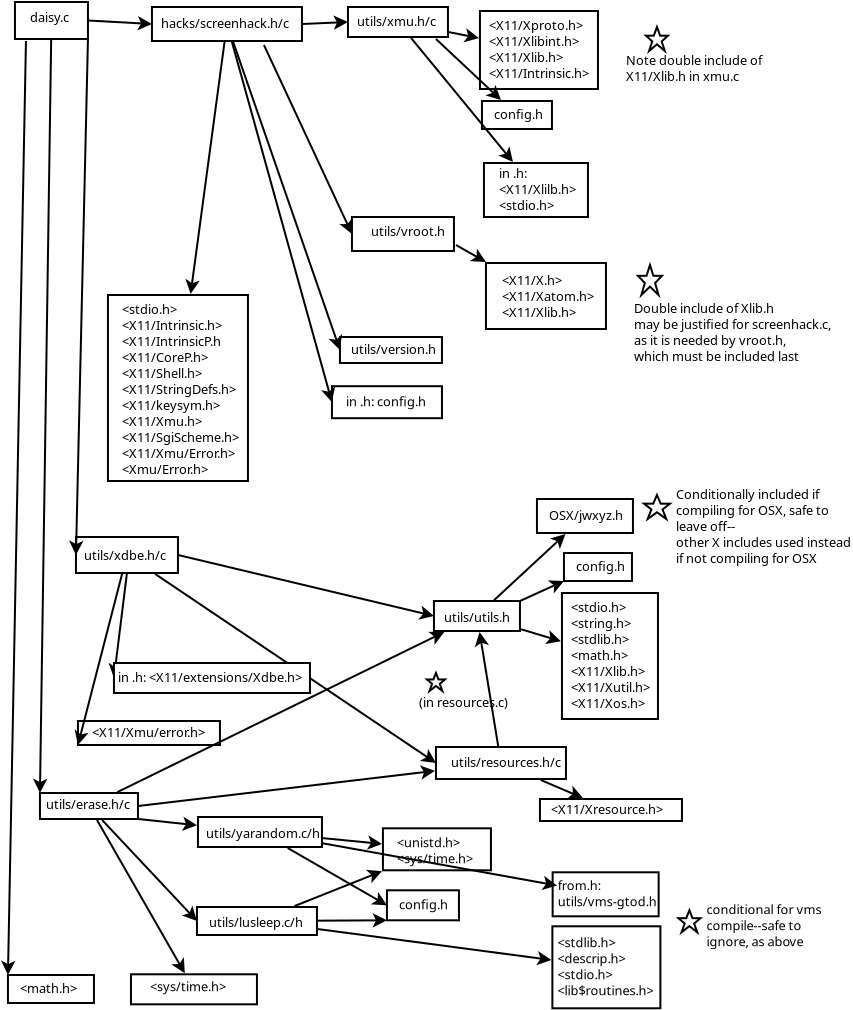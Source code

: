 <?xml version="1.0" encoding="UTF-8"?>
<dia:diagram xmlns:dia="http://www.lysator.liu.se/~alla/dia/">
  <dia:layer name="Background" visible="true">
    <dia:object type="Standard - Box" version="0" id="O0">
      <dia:attribute name="obj_pos">
        <dia:point val="2.5,1.25"/>
      </dia:attribute>
      <dia:attribute name="obj_bb">
        <dia:rectangle val="2.45,1.2;6.2,3.15"/>
      </dia:attribute>
      <dia:attribute name="elem_corner">
        <dia:point val="2.5,1.25"/>
      </dia:attribute>
      <dia:attribute name="elem_width">
        <dia:real val="3.65"/>
      </dia:attribute>
      <dia:attribute name="elem_height">
        <dia:real val="1.85"/>
      </dia:attribute>
      <dia:attribute name="show_background">
        <dia:boolean val="true"/>
      </dia:attribute>
    </dia:object>
    <dia:object type="Standard - Text" version="1" id="O1">
      <dia:attribute name="obj_pos">
        <dia:point val="3.25,2.25"/>
      </dia:attribute>
      <dia:attribute name="obj_bb">
        <dia:rectangle val="3.25,1.708;5.21,2.647"/>
      </dia:attribute>
      <dia:attribute name="text">
        <dia:composite type="text">
          <dia:attribute name="string">
            <dia:string>#daisy.c#</dia:string>
          </dia:attribute>
          <dia:attribute name="font">
            <dia:font family="sans" style="0" name="Helvetica"/>
          </dia:attribute>
          <dia:attribute name="height">
            <dia:real val="0.8"/>
          </dia:attribute>
          <dia:attribute name="pos">
            <dia:point val="3.25,2.25"/>
          </dia:attribute>
          <dia:attribute name="color">
            <dia:color val="#000000"/>
          </dia:attribute>
          <dia:attribute name="alignment">
            <dia:enum val="0"/>
          </dia:attribute>
        </dia:composite>
      </dia:attribute>
      <dia:attribute name="valign">
        <dia:enum val="3"/>
      </dia:attribute>
    </dia:object>
    <dia:object type="Standard - Line" version="0" id="O2">
      <dia:attribute name="obj_pos">
        <dia:point val="3.05,3.2"/>
      </dia:attribute>
      <dia:attribute name="obj_bb">
        <dia:rectangle val="1.649,3.149;3.101,49.96"/>
      </dia:attribute>
      <dia:attribute name="conn_endpoints">
        <dia:point val="3.05,3.2"/>
        <dia:point val="2.15,49.9"/>
      </dia:attribute>
      <dia:attribute name="numcp">
        <dia:int val="1"/>
      </dia:attribute>
      <dia:attribute name="end_arrow">
        <dia:enum val="22"/>
      </dia:attribute>
      <dia:attribute name="end_arrow_length">
        <dia:real val="0.5"/>
      </dia:attribute>
      <dia:attribute name="end_arrow_width">
        <dia:real val="0.5"/>
      </dia:attribute>
      <dia:connections>
        <dia:connection handle="1" to="O3" connection="0"/>
      </dia:connections>
    </dia:object>
    <dia:group>
      <dia:object type="Standard - Box" version="0" id="O3">
        <dia:attribute name="obj_pos">
          <dia:point val="2.15,49.9"/>
        </dia:attribute>
        <dia:attribute name="obj_bb">
          <dia:rectangle val="2.1,49.85;6.5,51.35"/>
        </dia:attribute>
        <dia:attribute name="elem_corner">
          <dia:point val="2.15,49.9"/>
        </dia:attribute>
        <dia:attribute name="elem_width">
          <dia:real val="4.3"/>
        </dia:attribute>
        <dia:attribute name="elem_height">
          <dia:real val="1.4"/>
        </dia:attribute>
        <dia:attribute name="show_background">
          <dia:boolean val="true"/>
        </dia:attribute>
      </dia:object>
      <dia:object type="Standard - Text" version="1" id="O4">
        <dia:attribute name="obj_pos">
          <dia:point val="2.75,50.8"/>
        </dia:attribute>
        <dia:attribute name="obj_bb">
          <dia:rectangle val="2.75,50.258;5.803,51.197"/>
        </dia:attribute>
        <dia:attribute name="text">
          <dia:composite type="text">
            <dia:attribute name="string">
              <dia:string>#&lt;math.h&gt;#</dia:string>
            </dia:attribute>
            <dia:attribute name="font">
              <dia:font family="sans" style="0" name="Helvetica"/>
            </dia:attribute>
            <dia:attribute name="height">
              <dia:real val="0.8"/>
            </dia:attribute>
            <dia:attribute name="pos">
              <dia:point val="2.75,50.8"/>
            </dia:attribute>
            <dia:attribute name="color">
              <dia:color val="#000000"/>
            </dia:attribute>
            <dia:attribute name="alignment">
              <dia:enum val="0"/>
            </dia:attribute>
          </dia:composite>
        </dia:attribute>
        <dia:attribute name="valign">
          <dia:enum val="3"/>
        </dia:attribute>
      </dia:object>
    </dia:group>
    <dia:group>
      <dia:object type="Standard - Box" version="0" id="O5">
        <dia:attribute name="obj_pos">
          <dia:point val="3.75,40.8"/>
        </dia:attribute>
        <dia:attribute name="obj_bb">
          <dia:rectangle val="3.7,40.75;8.7,42.15"/>
        </dia:attribute>
        <dia:attribute name="elem_corner">
          <dia:point val="3.75,40.8"/>
        </dia:attribute>
        <dia:attribute name="elem_width">
          <dia:real val="4.9"/>
        </dia:attribute>
        <dia:attribute name="elem_height">
          <dia:real val="1.3"/>
        </dia:attribute>
        <dia:attribute name="show_background">
          <dia:boolean val="true"/>
        </dia:attribute>
      </dia:object>
      <dia:object type="Standard - Text" version="1" id="O6">
        <dia:attribute name="obj_pos">
          <dia:point val="4.05,41.6"/>
        </dia:attribute>
        <dia:attribute name="obj_bb">
          <dia:rectangle val="4.05,41.057;8.16,41.998"/>
        </dia:attribute>
        <dia:attribute name="text">
          <dia:composite type="text">
            <dia:attribute name="string">
              <dia:string>#utils/erase.h/c#</dia:string>
            </dia:attribute>
            <dia:attribute name="font">
              <dia:font family="sans" style="0" name="Helvetica"/>
            </dia:attribute>
            <dia:attribute name="height">
              <dia:real val="0.8"/>
            </dia:attribute>
            <dia:attribute name="pos">
              <dia:point val="4.05,41.6"/>
            </dia:attribute>
            <dia:attribute name="color">
              <dia:color val="#000000"/>
            </dia:attribute>
            <dia:attribute name="alignment">
              <dia:enum val="0"/>
            </dia:attribute>
          </dia:composite>
        </dia:attribute>
        <dia:attribute name="valign">
          <dia:enum val="3"/>
        </dia:attribute>
      </dia:object>
    </dia:group>
    <dia:group>
      <dia:object type="Standard - Box" version="0" id="O7">
        <dia:attribute name="obj_pos">
          <dia:point val="5.55,28"/>
        </dia:attribute>
        <dia:attribute name="obj_bb">
          <dia:rectangle val="5.5,27.95;10.7,29.85"/>
        </dia:attribute>
        <dia:attribute name="elem_corner">
          <dia:point val="5.55,28"/>
        </dia:attribute>
        <dia:attribute name="elem_width">
          <dia:real val="5.1"/>
        </dia:attribute>
        <dia:attribute name="elem_height">
          <dia:real val="1.8"/>
        </dia:attribute>
        <dia:attribute name="show_background">
          <dia:boolean val="true"/>
        </dia:attribute>
      </dia:object>
      <dia:object type="Standard - Text" version="1" id="O8">
        <dia:attribute name="obj_pos">
          <dia:point val="5.95,29.15"/>
        </dia:attribute>
        <dia:attribute name="obj_bb">
          <dia:rectangle val="5.95,28.608;9.887,29.547"/>
        </dia:attribute>
        <dia:attribute name="text">
          <dia:composite type="text">
            <dia:attribute name="string">
              <dia:string>#utils/xdbe.h/c#</dia:string>
            </dia:attribute>
            <dia:attribute name="font">
              <dia:font family="sans" style="0" name="Helvetica"/>
            </dia:attribute>
            <dia:attribute name="height">
              <dia:real val="0.8"/>
            </dia:attribute>
            <dia:attribute name="pos">
              <dia:point val="5.95,29.15"/>
            </dia:attribute>
            <dia:attribute name="color">
              <dia:color val="#000000"/>
            </dia:attribute>
            <dia:attribute name="alignment">
              <dia:enum val="0"/>
            </dia:attribute>
          </dia:composite>
        </dia:attribute>
        <dia:attribute name="valign">
          <dia:enum val="3"/>
        </dia:attribute>
      </dia:object>
    </dia:group>
    <dia:group>
      <dia:object type="Standard - Box" version="0" id="O9">
        <dia:attribute name="obj_pos">
          <dia:point val="9.35,1.5"/>
        </dia:attribute>
        <dia:attribute name="obj_bb">
          <dia:rectangle val="9.3,1.45;16.9,3.25"/>
        </dia:attribute>
        <dia:attribute name="elem_corner">
          <dia:point val="9.35,1.5"/>
        </dia:attribute>
        <dia:attribute name="elem_width">
          <dia:real val="7.5"/>
        </dia:attribute>
        <dia:attribute name="elem_height">
          <dia:real val="1.7"/>
        </dia:attribute>
        <dia:attribute name="show_background">
          <dia:boolean val="true"/>
        </dia:attribute>
      </dia:object>
      <dia:object type="Standard - Text" version="1" id="O10">
        <dia:attribute name="obj_pos">
          <dia:point val="9.8,2.55"/>
        </dia:attribute>
        <dia:attribute name="obj_bb">
          <dia:rectangle val="9.8,2.007;16.078,2.947"/>
        </dia:attribute>
        <dia:attribute name="text">
          <dia:composite type="text">
            <dia:attribute name="string">
              <dia:string>#hacks/screenhack.h/c#</dia:string>
            </dia:attribute>
            <dia:attribute name="font">
              <dia:font family="sans" style="0" name="Helvetica"/>
            </dia:attribute>
            <dia:attribute name="height">
              <dia:real val="0.8"/>
            </dia:attribute>
            <dia:attribute name="pos">
              <dia:point val="9.8,2.55"/>
            </dia:attribute>
            <dia:attribute name="color">
              <dia:color val="#000000"/>
            </dia:attribute>
            <dia:attribute name="alignment">
              <dia:enum val="0"/>
            </dia:attribute>
          </dia:composite>
        </dia:attribute>
        <dia:attribute name="valign">
          <dia:enum val="3"/>
        </dia:attribute>
      </dia:object>
    </dia:group>
    <dia:object type="Standard - Line" version="0" id="O11">
      <dia:attribute name="obj_pos">
        <dia:point val="4.311,3.149"/>
      </dia:attribute>
      <dia:attribute name="obj_bb">
        <dia:rectangle val="3.249,3.098;4.361,40.857"/>
      </dia:attribute>
      <dia:attribute name="conn_endpoints">
        <dia:point val="4.311,3.149"/>
        <dia:point val="3.75,40.8"/>
      </dia:attribute>
      <dia:attribute name="numcp">
        <dia:int val="1"/>
      </dia:attribute>
      <dia:attribute name="end_arrow">
        <dia:enum val="22"/>
      </dia:attribute>
      <dia:attribute name="end_arrow_length">
        <dia:real val="0.5"/>
      </dia:attribute>
      <dia:attribute name="end_arrow_width">
        <dia:real val="0.5"/>
      </dia:attribute>
      <dia:connections>
        <dia:connection handle="0" to="O0" connection="8"/>
        <dia:connection handle="1" to="O5" connection="0"/>
      </dia:connections>
    </dia:object>
    <dia:object type="Standard - Line" version="0" id="O12">
      <dia:attribute name="obj_pos">
        <dia:point val="6.15,3.1"/>
      </dia:attribute>
      <dia:attribute name="obj_bb">
        <dia:rectangle val="5.049,3.049;6.201,28.962"/>
      </dia:attribute>
      <dia:attribute name="conn_endpoints">
        <dia:point val="6.15,3.1"/>
        <dia:point val="5.55,28.9"/>
      </dia:attribute>
      <dia:attribute name="numcp">
        <dia:int val="1"/>
      </dia:attribute>
      <dia:attribute name="end_arrow">
        <dia:enum val="22"/>
      </dia:attribute>
      <dia:attribute name="end_arrow_length">
        <dia:real val="0.5"/>
      </dia:attribute>
      <dia:attribute name="end_arrow_width">
        <dia:real val="0.5"/>
      </dia:attribute>
      <dia:connections>
        <dia:connection handle="0" to="O0" connection="7"/>
        <dia:connection handle="1" to="O7" connection="3"/>
      </dia:connections>
    </dia:object>
    <dia:object type="Standard - Line" version="0" id="O13">
      <dia:attribute name="obj_pos">
        <dia:point val="6.15,2.175"/>
      </dia:attribute>
      <dia:attribute name="obj_bb">
        <dia:rectangle val="6.097,1.848;9.427,2.852"/>
      </dia:attribute>
      <dia:attribute name="conn_endpoints">
        <dia:point val="6.15,2.175"/>
        <dia:point val="9.35,2.35"/>
      </dia:attribute>
      <dia:attribute name="numcp">
        <dia:int val="1"/>
      </dia:attribute>
      <dia:attribute name="end_arrow">
        <dia:enum val="22"/>
      </dia:attribute>
      <dia:attribute name="end_arrow_length">
        <dia:real val="0.5"/>
      </dia:attribute>
      <dia:attribute name="end_arrow_width">
        <dia:real val="0.5"/>
      </dia:attribute>
      <dia:connections>
        <dia:connection handle="0" to="O0" connection="4"/>
        <dia:connection handle="1" to="O9" connection="3"/>
      </dia:connections>
    </dia:object>
    <dia:group>
      <dia:object type="Standard - Box" version="0" id="O14">
        <dia:attribute name="obj_pos">
          <dia:point val="23.45,31.2"/>
        </dia:attribute>
        <dia:attribute name="obj_bb">
          <dia:rectangle val="23.4,31.15;27.8,32.75"/>
        </dia:attribute>
        <dia:attribute name="elem_corner">
          <dia:point val="23.45,31.2"/>
        </dia:attribute>
        <dia:attribute name="elem_width">
          <dia:real val="4.3"/>
        </dia:attribute>
        <dia:attribute name="elem_height">
          <dia:real val="1.5"/>
        </dia:attribute>
        <dia:attribute name="show_background">
          <dia:boolean val="true"/>
        </dia:attribute>
      </dia:object>
      <dia:object type="Standard - Text" version="1" id="O15">
        <dia:attribute name="obj_pos">
          <dia:point val="23.95,32.25"/>
        </dia:attribute>
        <dia:attribute name="obj_bb">
          <dia:rectangle val="23.95,31.707;27.152,32.648"/>
        </dia:attribute>
        <dia:attribute name="text">
          <dia:composite type="text">
            <dia:attribute name="string">
              <dia:string>#utils/utils.h#</dia:string>
            </dia:attribute>
            <dia:attribute name="font">
              <dia:font family="sans" style="0" name="Helvetica"/>
            </dia:attribute>
            <dia:attribute name="height">
              <dia:real val="0.8"/>
            </dia:attribute>
            <dia:attribute name="pos">
              <dia:point val="23.95,32.25"/>
            </dia:attribute>
            <dia:attribute name="color">
              <dia:color val="#000000"/>
            </dia:attribute>
            <dia:attribute name="alignment">
              <dia:enum val="0"/>
            </dia:attribute>
          </dia:composite>
        </dia:attribute>
        <dia:attribute name="valign">
          <dia:enum val="3"/>
        </dia:attribute>
      </dia:object>
    </dia:group>
    <dia:object type="Standard - Line" version="0" id="O16">
      <dia:attribute name="obj_pos">
        <dia:point val="10.65,28.9"/>
      </dia:attribute>
      <dia:attribute name="obj_bb">
        <dia:rectangle val="10.59,28.84;23.614,32.448"/>
      </dia:attribute>
      <dia:attribute name="conn_endpoints">
        <dia:point val="10.65,28.9"/>
        <dia:point val="23.45,31.95"/>
      </dia:attribute>
      <dia:attribute name="numcp">
        <dia:int val="1"/>
      </dia:attribute>
      <dia:attribute name="end_arrow">
        <dia:enum val="22"/>
      </dia:attribute>
      <dia:attribute name="end_arrow_length">
        <dia:real val="0.5"/>
      </dia:attribute>
      <dia:attribute name="end_arrow_width">
        <dia:real val="0.5"/>
      </dia:attribute>
      <dia:connections>
        <dia:connection handle="0" to="O7" connection="4"/>
        <dia:connection handle="1" to="O14" connection="3"/>
      </dia:connections>
    </dia:object>
    <dia:group>
      <dia:object type="Standard - Box" version="0" id="O17">
        <dia:attribute name="obj_pos">
          <dia:point val="23.55,38.5"/>
        </dia:attribute>
        <dia:attribute name="obj_bb">
          <dia:rectangle val="23.5,38.45;30.1,40.15"/>
        </dia:attribute>
        <dia:attribute name="elem_corner">
          <dia:point val="23.55,38.5"/>
        </dia:attribute>
        <dia:attribute name="elem_width">
          <dia:real val="6.5"/>
        </dia:attribute>
        <dia:attribute name="elem_height">
          <dia:real val="1.6"/>
        </dia:attribute>
        <dia:attribute name="show_background">
          <dia:boolean val="true"/>
        </dia:attribute>
      </dia:object>
      <dia:object type="Standard - Text" version="1" id="O18">
        <dia:attribute name="obj_pos">
          <dia:point val="24.3,39.5"/>
        </dia:attribute>
        <dia:attribute name="obj_bb">
          <dia:rectangle val="24.3,38.958;29.617,39.898"/>
        </dia:attribute>
        <dia:attribute name="text">
          <dia:composite type="text">
            <dia:attribute name="string">
              <dia:string>#utils/resources.h/c#</dia:string>
            </dia:attribute>
            <dia:attribute name="font">
              <dia:font family="sans" style="0" name="Helvetica"/>
            </dia:attribute>
            <dia:attribute name="height">
              <dia:real val="0.8"/>
            </dia:attribute>
            <dia:attribute name="pos">
              <dia:point val="24.3,39.5"/>
            </dia:attribute>
            <dia:attribute name="color">
              <dia:color val="#000000"/>
            </dia:attribute>
            <dia:attribute name="alignment">
              <dia:enum val="0"/>
            </dia:attribute>
          </dia:composite>
        </dia:attribute>
        <dia:attribute name="valign">
          <dia:enum val="3"/>
        </dia:attribute>
      </dia:object>
    </dia:group>
    <dia:object type="Standard - Line" version="0" id="O19">
      <dia:attribute name="obj_pos">
        <dia:point val="9.512,29.85"/>
      </dia:attribute>
      <dia:attribute name="obj_bb">
        <dia:rectangle val="9.442,29.781;23.871,39.743"/>
      </dia:attribute>
      <dia:attribute name="conn_endpoints">
        <dia:point val="9.512,29.85"/>
        <dia:point val="23.55,39.3"/>
      </dia:attribute>
      <dia:attribute name="numcp">
        <dia:int val="1"/>
      </dia:attribute>
      <dia:attribute name="end_arrow">
        <dia:enum val="22"/>
      </dia:attribute>
      <dia:attribute name="end_arrow_length">
        <dia:real val="0.5"/>
      </dia:attribute>
      <dia:attribute name="end_arrow_width">
        <dia:real val="0.5"/>
      </dia:attribute>
      <dia:connections>
        <dia:connection handle="0" to="O7" connection="8"/>
        <dia:connection handle="1" to="O17" connection="3"/>
      </dia:connections>
    </dia:object>
    <dia:object type="Standard - Line" version="0" id="O20">
      <dia:attribute name="obj_pos">
        <dia:point val="8.1,29.8"/>
      </dia:attribute>
      <dia:attribute name="obj_bb">
        <dia:rectangle val="6.948,29.744;8.156,35.161"/>
      </dia:attribute>
      <dia:attribute name="conn_endpoints">
        <dia:point val="8.1,29.8"/>
        <dia:point val="7.45,35.05"/>
      </dia:attribute>
      <dia:attribute name="numcp">
        <dia:int val="1"/>
      </dia:attribute>
      <dia:attribute name="end_arrow">
        <dia:enum val="22"/>
      </dia:attribute>
      <dia:attribute name="end_arrow_length">
        <dia:real val="0.5"/>
      </dia:attribute>
      <dia:attribute name="end_arrow_width">
        <dia:real val="0.5"/>
      </dia:attribute>
      <dia:connections>
        <dia:connection handle="0" to="O7" connection="6"/>
        <dia:connection handle="1" to="O24" connection="3"/>
      </dia:connections>
    </dia:object>
    <dia:group>
      <dia:object type="Standard - Box" version="0" id="O21">
        <dia:attribute name="obj_pos">
          <dia:point val="5.65,37.2"/>
        </dia:attribute>
        <dia:attribute name="obj_bb">
          <dia:rectangle val="5.6,37.15;12.8,38.45"/>
        </dia:attribute>
        <dia:attribute name="elem_corner">
          <dia:point val="5.65,37.2"/>
        </dia:attribute>
        <dia:attribute name="elem_width">
          <dia:real val="7.1"/>
        </dia:attribute>
        <dia:attribute name="elem_height">
          <dia:real val="1.2"/>
        </dia:attribute>
        <dia:attribute name="show_background">
          <dia:boolean val="true"/>
        </dia:attribute>
      </dia:object>
      <dia:object type="Standard - Text" version="1" id="O22">
        <dia:attribute name="obj_pos">
          <dia:point val="6.35,38"/>
        </dia:attribute>
        <dia:attribute name="obj_bb">
          <dia:rectangle val="6.35,37.458;12.113,38.398"/>
        </dia:attribute>
        <dia:attribute name="text">
          <dia:composite type="text">
            <dia:attribute name="string">
              <dia:string>#&lt;X11/Xmu/error.h&gt;#</dia:string>
            </dia:attribute>
            <dia:attribute name="font">
              <dia:font family="sans" style="0" name="Helvetica"/>
            </dia:attribute>
            <dia:attribute name="height">
              <dia:real val="0.8"/>
            </dia:attribute>
            <dia:attribute name="pos">
              <dia:point val="6.35,38"/>
            </dia:attribute>
            <dia:attribute name="color">
              <dia:color val="#000000"/>
            </dia:attribute>
            <dia:attribute name="alignment">
              <dia:enum val="0"/>
            </dia:attribute>
          </dia:composite>
        </dia:attribute>
        <dia:attribute name="valign">
          <dia:enum val="3"/>
        </dia:attribute>
      </dia:object>
    </dia:group>
    <dia:object type="Standard - Line" version="0" id="O23">
      <dia:attribute name="obj_pos">
        <dia:point val="7.855,29.849"/>
      </dia:attribute>
      <dia:attribute name="obj_bb">
        <dia:rectangle val="5.153,29.788;7.916,38.573"/>
      </dia:attribute>
      <dia:attribute name="conn_endpoints">
        <dia:point val="7.855,29.849"/>
        <dia:point val="5.65,38.4"/>
      </dia:attribute>
      <dia:attribute name="numcp">
        <dia:int val="1"/>
      </dia:attribute>
      <dia:attribute name="end_arrow">
        <dia:enum val="22"/>
      </dia:attribute>
      <dia:attribute name="end_arrow_length">
        <dia:real val="0.5"/>
      </dia:attribute>
      <dia:attribute name="end_arrow_width">
        <dia:real val="0.5"/>
      </dia:attribute>
      <dia:connections>
        <dia:connection handle="0" to="O7" connection="8"/>
        <dia:connection handle="1" to="O21" connection="5"/>
      </dia:connections>
    </dia:object>
    <dia:group>
      <dia:object type="Standard - Box" version="0" id="O24">
        <dia:attribute name="obj_pos">
          <dia:point val="7.45,34.3"/>
        </dia:attribute>
        <dia:attribute name="obj_bb">
          <dia:rectangle val="7.4,34.25;17.3,35.85"/>
        </dia:attribute>
        <dia:attribute name="elem_corner">
          <dia:point val="7.45,34.3"/>
        </dia:attribute>
        <dia:attribute name="elem_width">
          <dia:real val="9.8"/>
        </dia:attribute>
        <dia:attribute name="elem_height">
          <dia:real val="1.5"/>
        </dia:attribute>
        <dia:attribute name="show_background">
          <dia:boolean val="true"/>
        </dia:attribute>
      </dia:object>
      <dia:object type="Standard - Text" version="1" id="O25">
        <dia:attribute name="obj_pos">
          <dia:point val="7.65,35.25"/>
        </dia:attribute>
        <dia:attribute name="obj_bb">
          <dia:rectangle val="7.65,34.708;17.01,35.648"/>
        </dia:attribute>
        <dia:attribute name="text">
          <dia:composite type="text">
            <dia:attribute name="string">
              <dia:string>#in .h: &lt;X11/extensions/Xdbe.h&gt;#</dia:string>
            </dia:attribute>
            <dia:attribute name="font">
              <dia:font family="sans" style="0" name="Helvetica"/>
            </dia:attribute>
            <dia:attribute name="height">
              <dia:real val="0.8"/>
            </dia:attribute>
            <dia:attribute name="pos">
              <dia:point val="7.65,35.25"/>
            </dia:attribute>
            <dia:attribute name="color">
              <dia:color val="#000000"/>
            </dia:attribute>
            <dia:attribute name="alignment">
              <dia:enum val="0"/>
            </dia:attribute>
          </dia:composite>
        </dia:attribute>
        <dia:attribute name="valign">
          <dia:enum val="3"/>
        </dia:attribute>
      </dia:object>
    </dia:group>
    <dia:group>
      <dia:object type="Standard - Box" version="0" id="O26">
        <dia:attribute name="obj_pos">
          <dia:point val="19.15,1.5"/>
        </dia:attribute>
        <dia:attribute name="obj_bb">
          <dia:rectangle val="19.1,1.45;24.2,3.05"/>
        </dia:attribute>
        <dia:attribute name="elem_corner">
          <dia:point val="19.15,1.5"/>
        </dia:attribute>
        <dia:attribute name="elem_width">
          <dia:real val="5"/>
        </dia:attribute>
        <dia:attribute name="elem_height">
          <dia:real val="1.5"/>
        </dia:attribute>
        <dia:attribute name="show_background">
          <dia:boolean val="true"/>
        </dia:attribute>
      </dia:object>
      <dia:object type="Standard - Text" version="1" id="O27">
        <dia:attribute name="obj_pos">
          <dia:point val="19.6,2.45"/>
        </dia:attribute>
        <dia:attribute name="obj_bb">
          <dia:rectangle val="19.6,1.907;23.378,2.848"/>
        </dia:attribute>
        <dia:attribute name="text">
          <dia:composite type="text">
            <dia:attribute name="string">
              <dia:string>#utils/xmu.h/c#</dia:string>
            </dia:attribute>
            <dia:attribute name="font">
              <dia:font family="sans" style="0" name="Helvetica"/>
            </dia:attribute>
            <dia:attribute name="height">
              <dia:real val="0.8"/>
            </dia:attribute>
            <dia:attribute name="pos">
              <dia:point val="19.6,2.45"/>
            </dia:attribute>
            <dia:attribute name="color">
              <dia:color val="#000000"/>
            </dia:attribute>
            <dia:attribute name="alignment">
              <dia:enum val="0"/>
            </dia:attribute>
          </dia:composite>
        </dia:attribute>
        <dia:attribute name="valign">
          <dia:enum val="3"/>
        </dia:attribute>
      </dia:object>
    </dia:group>
    <dia:object type="Standard - Line" version="0" id="O28">
      <dia:attribute name="obj_pos">
        <dia:point val="16.85,2.35"/>
      </dia:attribute>
      <dia:attribute name="obj_bb">
        <dia:rectangle val="16.798,1.748;19.222,2.752"/>
      </dia:attribute>
      <dia:attribute name="conn_endpoints">
        <dia:point val="16.85,2.35"/>
        <dia:point val="19.15,2.25"/>
      </dia:attribute>
      <dia:attribute name="numcp">
        <dia:int val="1"/>
      </dia:attribute>
      <dia:attribute name="end_arrow">
        <dia:enum val="22"/>
      </dia:attribute>
      <dia:attribute name="end_arrow_length">
        <dia:real val="0.5"/>
      </dia:attribute>
      <dia:attribute name="end_arrow_width">
        <dia:real val="0.5"/>
      </dia:attribute>
      <dia:connections>
        <dia:connection handle="0" to="O9" connection="4"/>
        <dia:connection handle="1" to="O26" connection="3"/>
      </dia:connections>
    </dia:object>
    <dia:group>
      <dia:object type="Standard - Box" version="0" id="O29">
        <dia:attribute name="obj_pos">
          <dia:point val="18.75,18"/>
        </dia:attribute>
        <dia:attribute name="obj_bb">
          <dia:rectangle val="18.7,17.95;23.9,19.35"/>
        </dia:attribute>
        <dia:attribute name="elem_corner">
          <dia:point val="18.75,18"/>
        </dia:attribute>
        <dia:attribute name="elem_width">
          <dia:real val="5.1"/>
        </dia:attribute>
        <dia:attribute name="elem_height">
          <dia:real val="1.3"/>
        </dia:attribute>
        <dia:attribute name="show_background">
          <dia:boolean val="true"/>
        </dia:attribute>
      </dia:object>
      <dia:object type="Standard - Text" version="1" id="O30">
        <dia:attribute name="obj_pos">
          <dia:point val="19.3,18.85"/>
        </dia:attribute>
        <dia:attribute name="obj_bb">
          <dia:rectangle val="19.3,18.308;23.413,19.247"/>
        </dia:attribute>
        <dia:attribute name="text">
          <dia:composite type="text">
            <dia:attribute name="string">
              <dia:string>#utils/version.h#</dia:string>
            </dia:attribute>
            <dia:attribute name="font">
              <dia:font family="sans" style="0" name="Helvetica"/>
            </dia:attribute>
            <dia:attribute name="height">
              <dia:real val="0.8"/>
            </dia:attribute>
            <dia:attribute name="pos">
              <dia:point val="19.3,18.85"/>
            </dia:attribute>
            <dia:attribute name="color">
              <dia:color val="#000000"/>
            </dia:attribute>
            <dia:attribute name="alignment">
              <dia:enum val="0"/>
            </dia:attribute>
          </dia:composite>
        </dia:attribute>
        <dia:attribute name="valign">
          <dia:enum val="3"/>
        </dia:attribute>
      </dia:object>
    </dia:group>
    <dia:object type="Standard - Line" version="0" id="O31">
      <dia:attribute name="obj_pos">
        <dia:point val="13.412,3.25"/>
      </dia:attribute>
      <dia:attribute name="obj_bb">
        <dia:rectangle val="13.348,3.186;19.239,18.861"/>
      </dia:attribute>
      <dia:attribute name="conn_endpoints">
        <dia:point val="13.412,3.25"/>
        <dia:point val="18.75,18.65"/>
      </dia:attribute>
      <dia:attribute name="numcp">
        <dia:int val="1"/>
      </dia:attribute>
      <dia:attribute name="end_arrow">
        <dia:enum val="22"/>
      </dia:attribute>
      <dia:attribute name="end_arrow_length">
        <dia:real val="0.5"/>
      </dia:attribute>
      <dia:attribute name="end_arrow_width">
        <dia:real val="0.5"/>
      </dia:attribute>
      <dia:connections>
        <dia:connection handle="0" to="O9" connection="8"/>
        <dia:connection handle="1" to="O29" connection="3"/>
      </dia:connections>
    </dia:object>
    <dia:group>
      <dia:object type="Standard - Box" version="0" id="O32">
        <dia:attribute name="obj_pos">
          <dia:point val="19.35,12"/>
        </dia:attribute>
        <dia:attribute name="obj_bb">
          <dia:rectangle val="19.3,11.95;24.5,13.75"/>
        </dia:attribute>
        <dia:attribute name="elem_corner">
          <dia:point val="19.35,12"/>
        </dia:attribute>
        <dia:attribute name="elem_width">
          <dia:real val="5.1"/>
        </dia:attribute>
        <dia:attribute name="elem_height">
          <dia:real val="1.7"/>
        </dia:attribute>
        <dia:attribute name="show_background">
          <dia:boolean val="true"/>
        </dia:attribute>
      </dia:object>
      <dia:object type="Standard - Text" version="1" id="O33">
        <dia:attribute name="obj_pos">
          <dia:point val="20.3,12.95"/>
        </dia:attribute>
        <dia:attribute name="obj_bb">
          <dia:rectangle val="20.3,12.408;23.793,13.348"/>
        </dia:attribute>
        <dia:attribute name="text">
          <dia:composite type="text">
            <dia:attribute name="string">
              <dia:string>#utils/vroot.h#</dia:string>
            </dia:attribute>
            <dia:attribute name="font">
              <dia:font family="sans" style="0" name="Helvetica"/>
            </dia:attribute>
            <dia:attribute name="height">
              <dia:real val="0.8"/>
            </dia:attribute>
            <dia:attribute name="pos">
              <dia:point val="20.3,12.95"/>
            </dia:attribute>
            <dia:attribute name="color">
              <dia:color val="#000000"/>
            </dia:attribute>
            <dia:attribute name="alignment">
              <dia:enum val="0"/>
            </dia:attribute>
          </dia:composite>
        </dia:attribute>
        <dia:attribute name="valign">
          <dia:enum val="3"/>
        </dia:attribute>
      </dia:object>
    </dia:group>
    <dia:object type="Standard - Line" version="0" id="O34">
      <dia:attribute name="obj_pos">
        <dia:point val="14.95,3.4"/>
      </dia:attribute>
      <dia:attribute name="obj_bb">
        <dia:rectangle val="14.884,3.334;19.824,13.106"/>
      </dia:attribute>
      <dia:attribute name="conn_endpoints">
        <dia:point val="14.95,3.4"/>
        <dia:point val="19.35,12.85"/>
      </dia:attribute>
      <dia:attribute name="numcp">
        <dia:int val="1"/>
      </dia:attribute>
      <dia:attribute name="end_arrow">
        <dia:enum val="22"/>
      </dia:attribute>
      <dia:attribute name="end_arrow_length">
        <dia:real val="0.5"/>
      </dia:attribute>
      <dia:attribute name="end_arrow_width">
        <dia:real val="0.5"/>
      </dia:attribute>
      <dia:connections>
        <dia:connection handle="1" to="O32" connection="3"/>
      </dia:connections>
    </dia:object>
    <dia:group>
      <dia:object type="Standard - Box" version="0" id="O35">
        <dia:attribute name="obj_pos">
          <dia:point val="7.15,15.9"/>
        </dia:attribute>
        <dia:attribute name="obj_bb">
          <dia:rectangle val="7.1,15.85;14.2,25.25"/>
        </dia:attribute>
        <dia:attribute name="elem_corner">
          <dia:point val="7.15,15.9"/>
        </dia:attribute>
        <dia:attribute name="elem_width">
          <dia:real val="7"/>
        </dia:attribute>
        <dia:attribute name="elem_height">
          <dia:real val="9.3"/>
        </dia:attribute>
        <dia:attribute name="show_background">
          <dia:boolean val="true"/>
        </dia:attribute>
      </dia:object>
      <dia:object type="Standard - Text" version="1" id="O36">
        <dia:attribute name="obj_pos">
          <dia:point val="7.85,16.85"/>
        </dia:attribute>
        <dia:attribute name="obj_bb">
          <dia:rectangle val="7.85,16.308;13.963,25.247"/>
        </dia:attribute>
        <dia:attribute name="text">
          <dia:composite type="text">
            <dia:attribute name="string">
              <dia:string>#&lt;stdio.h&gt;
&lt;X11/Intrinsic.h&gt;
&lt;X11/IntrinsicP.h
&lt;X11/CoreP.h&gt;
&lt;X11/Shell.h&gt;
&lt;X11/StringDefs.h&gt;
&lt;X11/keysym.h&gt;
&lt;X11/Xmu.h&gt;
&lt;X11/SgiScheme.h&gt;
&lt;X11/Xmu/Error.h&gt;
&lt;Xmu/Error.h&gt;#</dia:string>
            </dia:attribute>
            <dia:attribute name="font">
              <dia:font family="sans" style="0" name="Helvetica"/>
            </dia:attribute>
            <dia:attribute name="height">
              <dia:real val="0.8"/>
            </dia:attribute>
            <dia:attribute name="pos">
              <dia:point val="7.85,16.85"/>
            </dia:attribute>
            <dia:attribute name="color">
              <dia:color val="#000000"/>
            </dia:attribute>
            <dia:attribute name="alignment">
              <dia:enum val="0"/>
            </dia:attribute>
          </dia:composite>
        </dia:attribute>
        <dia:attribute name="valign">
          <dia:enum val="3"/>
        </dia:attribute>
      </dia:object>
    </dia:group>
    <dia:object type="Standard - Line" version="0" id="O37">
      <dia:attribute name="obj_pos">
        <dia:point val="12.979,3.25"/>
      </dia:attribute>
      <dia:attribute name="obj_bb">
        <dia:rectangle val="10.78,3.194;13.035,15.966"/>
      </dia:attribute>
      <dia:attribute name="conn_endpoints">
        <dia:point val="12.979,3.25"/>
        <dia:point val="11.283,15.85"/>
      </dia:attribute>
      <dia:attribute name="numcp">
        <dia:int val="1"/>
      </dia:attribute>
      <dia:attribute name="end_arrow">
        <dia:enum val="22"/>
      </dia:attribute>
      <dia:attribute name="end_arrow_length">
        <dia:real val="0.5"/>
      </dia:attribute>
      <dia:attribute name="end_arrow_width">
        <dia:real val="0.5"/>
      </dia:attribute>
      <dia:connections>
        <dia:connection handle="0" to="O9" connection="8"/>
        <dia:connection handle="1" to="O35" connection="8"/>
      </dia:connections>
    </dia:object>
    <dia:group>
      <dia:object type="Standard - Box" version="0" id="O38">
        <dia:attribute name="obj_pos">
          <dia:point val="18.35,20.46"/>
        </dia:attribute>
        <dia:attribute name="obj_bb">
          <dia:rectangle val="18.3,20.41;23.9,22.11"/>
        </dia:attribute>
        <dia:attribute name="elem_corner">
          <dia:point val="18.35,20.46"/>
        </dia:attribute>
        <dia:attribute name="elem_width">
          <dia:real val="5.5"/>
        </dia:attribute>
        <dia:attribute name="elem_height">
          <dia:real val="1.6"/>
        </dia:attribute>
        <dia:attribute name="show_background">
          <dia:boolean val="true"/>
        </dia:attribute>
      </dia:object>
      <dia:object type="Standard - Text" version="1" id="O39">
        <dia:attribute name="obj_pos">
          <dia:point val="19.05,21.46"/>
        </dia:attribute>
        <dia:attribute name="obj_bb">
          <dia:rectangle val="19.05,20.918;23.045,21.858"/>
        </dia:attribute>
        <dia:attribute name="text">
          <dia:composite type="text">
            <dia:attribute name="string">
              <dia:string>#in .h: config.h#</dia:string>
            </dia:attribute>
            <dia:attribute name="font">
              <dia:font family="sans" style="0" name="Helvetica"/>
            </dia:attribute>
            <dia:attribute name="height">
              <dia:real val="0.8"/>
            </dia:attribute>
            <dia:attribute name="pos">
              <dia:point val="19.05,21.46"/>
            </dia:attribute>
            <dia:attribute name="color">
              <dia:color val="#000000"/>
            </dia:attribute>
            <dia:attribute name="alignment">
              <dia:enum val="0"/>
            </dia:attribute>
          </dia:composite>
        </dia:attribute>
        <dia:attribute name="valign">
          <dia:enum val="3"/>
        </dia:attribute>
      </dia:object>
    </dia:group>
    <dia:object type="Standard - Line" version="0" id="O40">
      <dia:attribute name="obj_pos">
        <dia:point val="13.349,3.248"/>
      </dia:attribute>
      <dia:attribute name="obj_bb">
        <dia:rectangle val="13.288,3.186;18.845,21.442"/>
      </dia:attribute>
      <dia:attribute name="conn_endpoints">
        <dia:point val="13.349,3.248"/>
        <dia:point val="18.35,21.26"/>
      </dia:attribute>
      <dia:attribute name="numcp">
        <dia:int val="1"/>
      </dia:attribute>
      <dia:attribute name="end_arrow">
        <dia:enum val="22"/>
      </dia:attribute>
      <dia:attribute name="end_arrow_length">
        <dia:real val="0.5"/>
      </dia:attribute>
      <dia:attribute name="end_arrow_width">
        <dia:real val="0.5"/>
      </dia:attribute>
      <dia:connections>
        <dia:connection handle="0" to="O9" connection="8"/>
        <dia:connection handle="1" to="O38" connection="3"/>
      </dia:connections>
    </dia:object>
    <dia:group>
      <dia:object type="Standard - Box" version="0" id="O41">
        <dia:attribute name="obj_pos">
          <dia:point val="11.65,42"/>
        </dia:attribute>
        <dia:attribute name="obj_bb">
          <dia:rectangle val="11.6,41.95;17.9,43.55"/>
        </dia:attribute>
        <dia:attribute name="elem_corner">
          <dia:point val="11.65,42"/>
        </dia:attribute>
        <dia:attribute name="elem_width">
          <dia:real val="6.2"/>
        </dia:attribute>
        <dia:attribute name="elem_height">
          <dia:real val="1.5"/>
        </dia:attribute>
        <dia:attribute name="show_background">
          <dia:boolean val="true"/>
        </dia:attribute>
      </dia:object>
      <dia:object type="Standard - Text" version="1" id="O42">
        <dia:attribute name="obj_pos">
          <dia:point val="12.05,43.05"/>
        </dia:attribute>
        <dia:attribute name="obj_bb">
          <dia:rectangle val="12.05,42.508;17.51,43.447"/>
        </dia:attribute>
        <dia:attribute name="text">
          <dia:composite type="text">
            <dia:attribute name="string">
              <dia:string>#utils/yarandom.c/h#</dia:string>
            </dia:attribute>
            <dia:attribute name="font">
              <dia:font family="sans" style="0" name="Helvetica"/>
            </dia:attribute>
            <dia:attribute name="height">
              <dia:real val="0.8"/>
            </dia:attribute>
            <dia:attribute name="pos">
              <dia:point val="12.05,43.05"/>
            </dia:attribute>
            <dia:attribute name="color">
              <dia:color val="#000000"/>
            </dia:attribute>
            <dia:attribute name="alignment">
              <dia:enum val="0"/>
            </dia:attribute>
          </dia:composite>
        </dia:attribute>
        <dia:attribute name="valign">
          <dia:enum val="3"/>
        </dia:attribute>
      </dia:object>
    </dia:group>
    <dia:group>
      <dia:object type="Standard - Box" version="0" id="O43">
        <dia:attribute name="obj_pos">
          <dia:point val="11.6,46.5"/>
        </dia:attribute>
        <dia:attribute name="obj_bb">
          <dia:rectangle val="11.55,46.45;17.65,47.95"/>
        </dia:attribute>
        <dia:attribute name="elem_corner">
          <dia:point val="11.6,46.5"/>
        </dia:attribute>
        <dia:attribute name="elem_width">
          <dia:real val="6.0"/>
        </dia:attribute>
        <dia:attribute name="elem_height">
          <dia:real val="1.4"/>
        </dia:attribute>
        <dia:attribute name="show_background">
          <dia:boolean val="true"/>
        </dia:attribute>
      </dia:object>
      <dia:object type="Standard - Text" version="1" id="O44">
        <dia:attribute name="obj_pos">
          <dia:point val="12.2,47.5"/>
        </dia:attribute>
        <dia:attribute name="obj_bb">
          <dia:rectangle val="12.2,46.958;16.777,47.898"/>
        </dia:attribute>
        <dia:attribute name="text">
          <dia:composite type="text">
            <dia:attribute name="string">
              <dia:string>#utils/lusleep.c/h#</dia:string>
            </dia:attribute>
            <dia:attribute name="font">
              <dia:font family="sans" style="0" name="Helvetica"/>
            </dia:attribute>
            <dia:attribute name="height">
              <dia:real val="0.8"/>
            </dia:attribute>
            <dia:attribute name="pos">
              <dia:point val="12.2,47.5"/>
            </dia:attribute>
            <dia:attribute name="color">
              <dia:color val="#000000"/>
            </dia:attribute>
            <dia:attribute name="alignment">
              <dia:enum val="0"/>
            </dia:attribute>
          </dia:composite>
        </dia:attribute>
        <dia:attribute name="valign">
          <dia:enum val="3"/>
        </dia:attribute>
      </dia:object>
    </dia:group>
    <dia:object type="Standard - Line" version="0" id="O45">
      <dia:attribute name="obj_pos">
        <dia:point val="8.65,41.45"/>
      </dia:attribute>
      <dia:attribute name="obj_bb">
        <dia:rectangle val="8.594,39.188;23.609,41.505"/>
      </dia:attribute>
      <dia:attribute name="conn_endpoints">
        <dia:point val="8.65,41.45"/>
        <dia:point val="23.5,39.691"/>
      </dia:attribute>
      <dia:attribute name="numcp">
        <dia:int val="1"/>
      </dia:attribute>
      <dia:attribute name="end_arrow">
        <dia:enum val="22"/>
      </dia:attribute>
      <dia:attribute name="end_arrow_length">
        <dia:real val="0.5"/>
      </dia:attribute>
      <dia:attribute name="end_arrow_width">
        <dia:real val="0.5"/>
      </dia:attribute>
      <dia:connections>
        <dia:connection handle="0" to="O5" connection="4"/>
        <dia:connection handle="1" to="O17" connection="8"/>
      </dia:connections>
    </dia:object>
    <dia:object type="Standard - Line" version="0" id="O46">
      <dia:attribute name="obj_pos">
        <dia:point val="7.626,40.752"/>
      </dia:attribute>
      <dia:attribute name="obj_bb">
        <dia:rectangle val="7.559,32.278;24.233,40.819"/>
      </dia:attribute>
      <dia:attribute name="conn_endpoints">
        <dia:point val="7.626,40.752"/>
        <dia:point val="23.968,32.749"/>
      </dia:attribute>
      <dia:attribute name="numcp">
        <dia:int val="1"/>
      </dia:attribute>
      <dia:attribute name="end_arrow">
        <dia:enum val="22"/>
      </dia:attribute>
      <dia:attribute name="end_arrow_length">
        <dia:real val="0.5"/>
      </dia:attribute>
      <dia:attribute name="end_arrow_width">
        <dia:real val="0.5"/>
      </dia:attribute>
      <dia:connections>
        <dia:connection handle="0" to="O5" connection="8"/>
        <dia:connection handle="1" to="O14" connection="8"/>
      </dia:connections>
    </dia:object>
    <dia:group>
      <dia:object type="Standard - Box" version="0" id="O47">
        <dia:attribute name="obj_pos">
          <dia:point val="8.3,49.865"/>
        </dia:attribute>
        <dia:attribute name="obj_bb">
          <dia:rectangle val="8.25,49.815;14.65,51.415"/>
        </dia:attribute>
        <dia:attribute name="elem_corner">
          <dia:point val="8.3,49.865"/>
        </dia:attribute>
        <dia:attribute name="elem_width">
          <dia:real val="6.3"/>
        </dia:attribute>
        <dia:attribute name="elem_height">
          <dia:real val="1.5"/>
        </dia:attribute>
        <dia:attribute name="show_background">
          <dia:boolean val="true"/>
        </dia:attribute>
      </dia:object>
      <dia:object type="Standard - Text" version="1" id="O48">
        <dia:attribute name="obj_pos">
          <dia:point val="9.25,50.715"/>
        </dia:attribute>
        <dia:attribute name="obj_bb">
          <dia:rectangle val="9.25,50.172;13.242,51.112"/>
        </dia:attribute>
        <dia:attribute name="text">
          <dia:composite type="text">
            <dia:attribute name="string">
              <dia:string>#&lt;sys/time.h&gt;#</dia:string>
            </dia:attribute>
            <dia:attribute name="font">
              <dia:font family="sans" style="0" name="Helvetica"/>
            </dia:attribute>
            <dia:attribute name="height">
              <dia:real val="0.8"/>
            </dia:attribute>
            <dia:attribute name="pos">
              <dia:point val="9.25,50.715"/>
            </dia:attribute>
            <dia:attribute name="color">
              <dia:color val="#000000"/>
            </dia:attribute>
            <dia:attribute name="alignment">
              <dia:enum val="0"/>
            </dia:attribute>
          </dia:composite>
        </dia:attribute>
        <dia:attribute name="valign">
          <dia:enum val="3"/>
        </dia:attribute>
      </dia:object>
    </dia:group>
    <dia:object type="Standard - Line" version="0" id="O49">
      <dia:attribute name="obj_pos">
        <dia:point val="8.65,42.1"/>
      </dia:attribute>
      <dia:attribute name="obj_bb">
        <dia:rectangle val="8.595,41.912;11.703,42.917"/>
      </dia:attribute>
      <dia:attribute name="conn_endpoints">
        <dia:point val="8.65,42.1"/>
        <dia:point val="11.6,42.414"/>
      </dia:attribute>
      <dia:attribute name="numcp">
        <dia:int val="1"/>
      </dia:attribute>
      <dia:attribute name="end_arrow">
        <dia:enum val="22"/>
      </dia:attribute>
      <dia:attribute name="end_arrow_length">
        <dia:real val="0.5"/>
      </dia:attribute>
      <dia:attribute name="end_arrow_width">
        <dia:real val="0.5"/>
      </dia:attribute>
      <dia:connections>
        <dia:connection handle="0" to="O5" connection="7"/>
        <dia:connection handle="1" to="O41" connection="8"/>
      </dia:connections>
    </dia:object>
    <dia:object type="Standard - Line" version="0" id="O50">
      <dia:attribute name="obj_pos">
        <dia:point val="6.857,42.15"/>
      </dia:attribute>
      <dia:attribute name="obj_bb">
        <dia:rectangle val="6.787,42.079;11.999,47.579"/>
      </dia:attribute>
      <dia:attribute name="conn_endpoints">
        <dia:point val="6.857,42.15"/>
        <dia:point val="11.6,47.2"/>
      </dia:attribute>
      <dia:attribute name="numcp">
        <dia:int val="1"/>
      </dia:attribute>
      <dia:attribute name="end_arrow">
        <dia:enum val="22"/>
      </dia:attribute>
      <dia:attribute name="end_arrow_length">
        <dia:real val="0.5"/>
      </dia:attribute>
      <dia:attribute name="end_arrow_width">
        <dia:real val="0.5"/>
      </dia:attribute>
      <dia:connections>
        <dia:connection handle="0" to="O5" connection="8"/>
        <dia:connection handle="1" to="O43" connection="3"/>
      </dia:connections>
    </dia:object>
    <dia:object type="Standard - Line" version="0" id="O51">
      <dia:attribute name="obj_pos">
        <dia:point val="6.601,42.149"/>
      </dia:attribute>
      <dia:attribute name="obj_bb">
        <dia:rectangle val="6.532,42.081;11.45,50.107"/>
      </dia:attribute>
      <dia:attribute name="conn_endpoints">
        <dia:point val="6.601,42.149"/>
        <dia:point val="10.992,49.815"/>
      </dia:attribute>
      <dia:attribute name="numcp">
        <dia:int val="1"/>
      </dia:attribute>
      <dia:attribute name="end_arrow">
        <dia:enum val="22"/>
      </dia:attribute>
      <dia:attribute name="end_arrow_length">
        <dia:real val="0.5"/>
      </dia:attribute>
      <dia:attribute name="end_arrow_width">
        <dia:real val="0.5"/>
      </dia:attribute>
      <dia:connections>
        <dia:connection handle="0" to="O5" connection="8"/>
        <dia:connection handle="1" to="O47" connection="8"/>
      </dia:connections>
    </dia:object>
    <dia:group>
      <dia:object type="Standard - Box" version="0" id="O52">
        <dia:attribute name="obj_pos">
          <dia:point val="25.75,1.7"/>
        </dia:attribute>
        <dia:attribute name="obj_bb">
          <dia:rectangle val="25.7,1.65;31.7,5.65"/>
        </dia:attribute>
        <dia:attribute name="elem_corner">
          <dia:point val="25.75,1.7"/>
        </dia:attribute>
        <dia:attribute name="elem_width">
          <dia:real val="5.9"/>
        </dia:attribute>
        <dia:attribute name="elem_height">
          <dia:real val="3.9"/>
        </dia:attribute>
        <dia:attribute name="show_background">
          <dia:boolean val="true"/>
        </dia:attribute>
      </dia:object>
      <dia:object type="Standard - Text" version="1" id="O53">
        <dia:attribute name="obj_pos">
          <dia:point val="26.2,2.65"/>
        </dia:attribute>
        <dia:attribute name="obj_bb">
          <dia:rectangle val="26.2,2.09;31.412,5.482"/>
        </dia:attribute>
        <dia:attribute name="text">
          <dia:composite type="text">
            <dia:attribute name="string">
              <dia:string>#&lt;X11/Xproto.h&gt;
&lt;X11/Xlibint.h&gt;
&lt;X11/Xlib.h&gt;
&lt;X11/Intrinsic.h&gt;#</dia:string>
            </dia:attribute>
            <dia:attribute name="font">
              <dia:font family="sans" style="0" name="Helvetica"/>
            </dia:attribute>
            <dia:attribute name="height">
              <dia:real val="0.8"/>
            </dia:attribute>
            <dia:attribute name="pos">
              <dia:point val="26.2,2.65"/>
            </dia:attribute>
            <dia:attribute name="color">
              <dia:color val="#000000"/>
            </dia:attribute>
            <dia:attribute name="alignment">
              <dia:enum val="0"/>
            </dia:attribute>
          </dia:composite>
        </dia:attribute>
        <dia:attribute name="valign">
          <dia:enum val="3"/>
        </dia:attribute>
      </dia:object>
    </dia:group>
    <dia:group>
      <dia:object type="Standard - Box" version="0" id="O54">
        <dia:attribute name="obj_pos">
          <dia:point val="25.85,6.2"/>
        </dia:attribute>
        <dia:attribute name="obj_bb">
          <dia:rectangle val="25.8,6.15;29.4,7.65"/>
        </dia:attribute>
        <dia:attribute name="elem_corner">
          <dia:point val="25.85,6.2"/>
        </dia:attribute>
        <dia:attribute name="elem_width">
          <dia:real val="3.5"/>
        </dia:attribute>
        <dia:attribute name="elem_height">
          <dia:real val="1.4"/>
        </dia:attribute>
        <dia:attribute name="show_background">
          <dia:boolean val="true"/>
        </dia:attribute>
      </dia:object>
      <dia:object type="Standard - Text" version="1" id="O55">
        <dia:attribute name="obj_pos">
          <dia:point val="26.45,7.1"/>
        </dia:attribute>
        <dia:attribute name="obj_bb">
          <dia:rectangle val="26.45,6.54;28.807,7.532"/>
        </dia:attribute>
        <dia:attribute name="text">
          <dia:composite type="text">
            <dia:attribute name="string">
              <dia:string>#config.h#</dia:string>
            </dia:attribute>
            <dia:attribute name="font">
              <dia:font family="sans" style="0" name="Helvetica"/>
            </dia:attribute>
            <dia:attribute name="height">
              <dia:real val="0.8"/>
            </dia:attribute>
            <dia:attribute name="pos">
              <dia:point val="26.45,7.1"/>
            </dia:attribute>
            <dia:attribute name="color">
              <dia:color val="#000000"/>
            </dia:attribute>
            <dia:attribute name="alignment">
              <dia:enum val="0"/>
            </dia:attribute>
          </dia:composite>
        </dia:attribute>
        <dia:attribute name="valign">
          <dia:enum val="3"/>
        </dia:attribute>
      </dia:object>
    </dia:group>
    <dia:object type="Standard - Line" version="0" id="O56">
      <dia:attribute name="obj_pos">
        <dia:point val="24.199,2.756"/>
      </dia:attribute>
      <dia:attribute name="obj_bb">
        <dia:rectangle val="24.14,2.554;25.847,3.555"/>
      </dia:attribute>
      <dia:attribute name="conn_endpoints">
        <dia:point val="24.199,2.756"/>
        <dia:point val="25.701,3.054"/>
      </dia:attribute>
      <dia:attribute name="numcp">
        <dia:int val="1"/>
      </dia:attribute>
      <dia:attribute name="end_arrow">
        <dia:enum val="22"/>
      </dia:attribute>
      <dia:attribute name="end_arrow_length">
        <dia:real val="0.5"/>
      </dia:attribute>
      <dia:attribute name="end_arrow_width">
        <dia:real val="0.5"/>
      </dia:attribute>
      <dia:connections>
        <dia:connection handle="0" to="O26" connection="8"/>
        <dia:connection handle="1" to="O52" connection="8"/>
      </dia:connections>
    </dia:object>
    <dia:object type="Standard - Line" version="0" id="O57">
      <dia:attribute name="obj_pos">
        <dia:point val="23.55,3.1"/>
      </dia:attribute>
      <dia:attribute name="obj_bb">
        <dia:rectangle val="23.479,3.029;27.179,6.549"/>
      </dia:attribute>
      <dia:attribute name="conn_endpoints">
        <dia:point val="23.55,3.1"/>
        <dia:point val="26.801,6.15"/>
      </dia:attribute>
      <dia:attribute name="numcp">
        <dia:int val="1"/>
      </dia:attribute>
      <dia:attribute name="end_arrow">
        <dia:enum val="22"/>
      </dia:attribute>
      <dia:attribute name="end_arrow_length">
        <dia:real val="0.5"/>
      </dia:attribute>
      <dia:attribute name="end_arrow_width">
        <dia:real val="0.5"/>
      </dia:attribute>
      <dia:connections>
        <dia:connection handle="1" to="O54" connection="8"/>
      </dia:connections>
    </dia:object>
    <dia:group>
      <dia:object type="Standard - Box" version="0" id="O58">
        <dia:attribute name="obj_pos">
          <dia:point val="25.95,9.3"/>
        </dia:attribute>
        <dia:attribute name="obj_bb">
          <dia:rectangle val="25.9,9.25;31.2,12.05"/>
        </dia:attribute>
        <dia:attribute name="elem_corner">
          <dia:point val="25.95,9.3"/>
        </dia:attribute>
        <dia:attribute name="elem_width">
          <dia:real val="5.2"/>
        </dia:attribute>
        <dia:attribute name="elem_height">
          <dia:real val="2.7"/>
        </dia:attribute>
        <dia:attribute name="show_background">
          <dia:boolean val="true"/>
        </dia:attribute>
      </dia:object>
      <dia:object type="Standard - Text" version="1" id="O59">
        <dia:attribute name="obj_pos">
          <dia:point val="26.7,10.05"/>
        </dia:attribute>
        <dia:attribute name="obj_bb">
          <dia:rectangle val="26.7,9.508;30.825,12.047"/>
        </dia:attribute>
        <dia:attribute name="text">
          <dia:composite type="text">
            <dia:attribute name="string">
              <dia:string>#in .h:
&lt;X11/Xlilb.h&gt;
&lt;stdio.h&gt;#</dia:string>
            </dia:attribute>
            <dia:attribute name="font">
              <dia:font family="sans" style="0" name="Helvetica"/>
            </dia:attribute>
            <dia:attribute name="height">
              <dia:real val="0.8"/>
            </dia:attribute>
            <dia:attribute name="pos">
              <dia:point val="26.7,10.05"/>
            </dia:attribute>
            <dia:attribute name="color">
              <dia:color val="#000000"/>
            </dia:attribute>
            <dia:attribute name="alignment">
              <dia:enum val="0"/>
            </dia:attribute>
          </dia:composite>
        </dia:attribute>
        <dia:attribute name="valign">
          <dia:enum val="3"/>
        </dia:attribute>
      </dia:object>
    </dia:group>
    <dia:object type="Standard - Line" version="0" id="O60">
      <dia:attribute name="obj_pos">
        <dia:point val="22.307,3.05"/>
      </dia:attribute>
      <dia:attribute name="obj_bb">
        <dia:rectangle val="22.237,2.98;27.818,9.606"/>
      </dia:attribute>
      <dia:attribute name="conn_endpoints">
        <dia:point val="22.307,3.05"/>
        <dia:point val="27.4,9.25"/>
      </dia:attribute>
      <dia:attribute name="numcp">
        <dia:int val="1"/>
      </dia:attribute>
      <dia:attribute name="end_arrow">
        <dia:enum val="22"/>
      </dia:attribute>
      <dia:attribute name="end_arrow_length">
        <dia:real val="0.5"/>
      </dia:attribute>
      <dia:attribute name="end_arrow_width">
        <dia:real val="0.5"/>
      </dia:attribute>
      <dia:connections>
        <dia:connection handle="0" to="O26" connection="8"/>
        <dia:connection handle="1" to="O58" connection="8"/>
      </dia:connections>
    </dia:object>
    <dia:object type="Geometric - Five Point Star" version="0" id="O61">
      <dia:attribute name="obj_pos">
        <dia:point val="34.05,2.5"/>
      </dia:attribute>
      <dia:attribute name="obj_bb">
        <dia:rectangle val="33.921,2.354;35.279,3.854"/>
      </dia:attribute>
      <dia:attribute name="elem_corner">
        <dia:point val="34.05,2.5"/>
      </dia:attribute>
      <dia:attribute name="elem_width">
        <dia:real val="1.1"/>
      </dia:attribute>
      <dia:attribute name="elem_height">
        <dia:real val="1.2"/>
      </dia:attribute>
      <dia:attribute name="line_width">
        <dia:real val="0.1"/>
      </dia:attribute>
      <dia:attribute name="line_colour">
        <dia:color val="#000000"/>
      </dia:attribute>
      <dia:attribute name="fill_colour">
        <dia:color val="#ffffff"/>
      </dia:attribute>
      <dia:attribute name="show_background">
        <dia:boolean val="true"/>
      </dia:attribute>
      <dia:attribute name="line_style">
        <dia:enum val="0"/>
        <dia:real val="1"/>
      </dia:attribute>
      <dia:attribute name="flip_horizontal">
        <dia:boolean val="false"/>
      </dia:attribute>
      <dia:attribute name="flip_vertical">
        <dia:boolean val="false"/>
      </dia:attribute>
    </dia:object>
    <dia:object type="Standard - Text" version="1" id="O62">
      <dia:attribute name="obj_pos">
        <dia:point val="33.05,4.4"/>
      </dia:attribute>
      <dia:attribute name="obj_bb">
        <dia:rectangle val="33.05,3.84;39.662,5.632"/>
      </dia:attribute>
      <dia:attribute name="text">
        <dia:composite type="text">
          <dia:attribute name="string">
            <dia:string>#Note double include of
X11/Xlib.h in xmu.c#</dia:string>
          </dia:attribute>
          <dia:attribute name="font">
            <dia:font family="sans" style="0" name="Helvetica"/>
          </dia:attribute>
          <dia:attribute name="height">
            <dia:real val="0.8"/>
          </dia:attribute>
          <dia:attribute name="pos">
            <dia:point val="33.05,4.4"/>
          </dia:attribute>
          <dia:attribute name="color">
            <dia:color val="#000000"/>
          </dia:attribute>
          <dia:attribute name="alignment">
            <dia:enum val="0"/>
          </dia:attribute>
        </dia:composite>
      </dia:attribute>
      <dia:attribute name="valign">
        <dia:enum val="3"/>
      </dia:attribute>
    </dia:object>
    <dia:group>
      <dia:object type="Standard - Box" version="0" id="O63">
        <dia:attribute name="obj_pos">
          <dia:point val="26.05,14.3"/>
        </dia:attribute>
        <dia:attribute name="obj_bb">
          <dia:rectangle val="26,14.25;32.1,17.65"/>
        </dia:attribute>
        <dia:attribute name="elem_corner">
          <dia:point val="26.05,14.3"/>
        </dia:attribute>
        <dia:attribute name="elem_width">
          <dia:real val="6"/>
        </dia:attribute>
        <dia:attribute name="elem_height">
          <dia:real val="3.3"/>
        </dia:attribute>
        <dia:attribute name="show_background">
          <dia:boolean val="true"/>
        </dia:attribute>
      </dia:object>
      <dia:object type="Standard - Text" version="1" id="O64">
        <dia:attribute name="obj_pos">
          <dia:point val="26.85,15.4"/>
        </dia:attribute>
        <dia:attribute name="obj_bb">
          <dia:rectangle val="26.85,14.857;31.628,17.398"/>
        </dia:attribute>
        <dia:attribute name="text">
          <dia:composite type="text">
            <dia:attribute name="string">
              <dia:string>#&lt;X11/X.h&gt;
&lt;X11/Xatom.h&gt;
&lt;X11/Xlib.h&gt;#</dia:string>
            </dia:attribute>
            <dia:attribute name="font">
              <dia:font family="sans" style="0" name="Helvetica"/>
            </dia:attribute>
            <dia:attribute name="height">
              <dia:real val="0.8"/>
            </dia:attribute>
            <dia:attribute name="pos">
              <dia:point val="26.85,15.4"/>
            </dia:attribute>
            <dia:attribute name="color">
              <dia:color val="#000000"/>
            </dia:attribute>
            <dia:attribute name="alignment">
              <dia:enum val="0"/>
            </dia:attribute>
          </dia:composite>
        </dia:attribute>
        <dia:attribute name="valign">
          <dia:enum val="3"/>
        </dia:attribute>
      </dia:object>
    </dia:group>
    <dia:object type="Standard - Line" version="0" id="O65">
      <dia:attribute name="obj_pos">
        <dia:point val="24.55,13.4"/>
      </dia:attribute>
      <dia:attribute name="obj_bb">
        <dia:rectangle val="24.482,13.332;26.341,14.71"/>
      </dia:attribute>
      <dia:attribute name="conn_endpoints">
        <dia:point val="24.55,13.4"/>
        <dia:point val="26.051,14.25"/>
      </dia:attribute>
      <dia:attribute name="numcp">
        <dia:int val="1"/>
      </dia:attribute>
      <dia:attribute name="end_arrow">
        <dia:enum val="22"/>
      </dia:attribute>
      <dia:attribute name="end_arrow_length">
        <dia:real val="0.5"/>
      </dia:attribute>
      <dia:attribute name="end_arrow_width">
        <dia:real val="0.5"/>
      </dia:attribute>
      <dia:connections>
        <dia:connection handle="1" to="O63" connection="8"/>
      </dia:connections>
    </dia:object>
    <dia:object type="Geometric - Five Point Star" version="0" id="O66">
      <dia:attribute name="obj_pos">
        <dia:point val="33.65,14.4"/>
      </dia:attribute>
      <dia:attribute name="obj_bb">
        <dia:rectangle val="33.533,14.235;34.967,16.068"/>
      </dia:attribute>
      <dia:attribute name="elem_corner">
        <dia:point val="33.65,14.4"/>
      </dia:attribute>
      <dia:attribute name="elem_width">
        <dia:real val="1.2"/>
      </dia:attribute>
      <dia:attribute name="elem_height">
        <dia:real val="1.5"/>
      </dia:attribute>
      <dia:attribute name="line_width">
        <dia:real val="0.1"/>
      </dia:attribute>
      <dia:attribute name="line_colour">
        <dia:color val="#000000"/>
      </dia:attribute>
      <dia:attribute name="fill_colour">
        <dia:color val="#ffffff"/>
      </dia:attribute>
      <dia:attribute name="show_background">
        <dia:boolean val="true"/>
      </dia:attribute>
      <dia:attribute name="line_style">
        <dia:enum val="0"/>
        <dia:real val="1"/>
      </dia:attribute>
      <dia:attribute name="flip_horizontal">
        <dia:boolean val="false"/>
      </dia:attribute>
      <dia:attribute name="flip_vertical">
        <dia:boolean val="false"/>
      </dia:attribute>
    </dia:object>
    <dia:object type="Standard - Text" version="1" id="O67">
      <dia:attribute name="obj_pos">
        <dia:point val="33.45,16.8"/>
      </dia:attribute>
      <dia:attribute name="obj_bb">
        <dia:rectangle val="33.45,16.24;43.337,19.632"/>
      </dia:attribute>
      <dia:attribute name="text">
        <dia:composite type="text">
          <dia:attribute name="string">
            <dia:string>#Double include of Xlib.h
may be justified for screenhack.c,
as it is needed by vroot.h,
which must be included last#</dia:string>
          </dia:attribute>
          <dia:attribute name="font">
            <dia:font family="sans" style="0" name="Helvetica"/>
          </dia:attribute>
          <dia:attribute name="height">
            <dia:real val="0.8"/>
          </dia:attribute>
          <dia:attribute name="pos">
            <dia:point val="33.45,16.8"/>
          </dia:attribute>
          <dia:attribute name="color">
            <dia:color val="#000000"/>
          </dia:attribute>
          <dia:attribute name="alignment">
            <dia:enum val="0"/>
          </dia:attribute>
        </dia:composite>
      </dia:attribute>
      <dia:attribute name="valign">
        <dia:enum val="3"/>
      </dia:attribute>
    </dia:object>
    <dia:group>
      <dia:object type="Standard - Box" version="0" id="O68">
        <dia:attribute name="obj_pos">
          <dia:point val="28.6,26.1"/>
        </dia:attribute>
        <dia:attribute name="obj_bb">
          <dia:rectangle val="28.55,26.05;33.45,27.85"/>
        </dia:attribute>
        <dia:attribute name="elem_corner">
          <dia:point val="28.6,26.1"/>
        </dia:attribute>
        <dia:attribute name="elem_width">
          <dia:real val="4.8"/>
        </dia:attribute>
        <dia:attribute name="elem_height">
          <dia:real val="1.7"/>
        </dia:attribute>
        <dia:attribute name="show_background">
          <dia:boolean val="true"/>
        </dia:attribute>
      </dia:object>
      <dia:object type="Standard - Text" version="1" id="O69">
        <dia:attribute name="obj_pos">
          <dia:point val="29.2,27.15"/>
        </dia:attribute>
        <dia:attribute name="obj_bb">
          <dia:rectangle val="29.2,26.608;32.815,27.547"/>
        </dia:attribute>
        <dia:attribute name="text">
          <dia:composite type="text">
            <dia:attribute name="string">
              <dia:string>#OSX/jwxyz.h#</dia:string>
            </dia:attribute>
            <dia:attribute name="font">
              <dia:font family="sans" style="0" name="Helvetica"/>
            </dia:attribute>
            <dia:attribute name="height">
              <dia:real val="0.8"/>
            </dia:attribute>
            <dia:attribute name="pos">
              <dia:point val="29.2,27.15"/>
            </dia:attribute>
            <dia:attribute name="color">
              <dia:color val="#000000"/>
            </dia:attribute>
            <dia:attribute name="alignment">
              <dia:enum val="0"/>
            </dia:attribute>
          </dia:composite>
        </dia:attribute>
        <dia:attribute name="valign">
          <dia:enum val="3"/>
        </dia:attribute>
      </dia:object>
    </dia:group>
    <dia:object type="Geometric - Five Point Star" version="0" id="O70">
      <dia:attribute name="obj_pos">
        <dia:point val="33.95,25.9"/>
      </dia:attribute>
      <dia:attribute name="obj_bb">
        <dia:rectangle val="33.804,25.773;35.396,27.24"/>
      </dia:attribute>
      <dia:attribute name="elem_corner">
        <dia:point val="33.95,25.9"/>
      </dia:attribute>
      <dia:attribute name="elem_width">
        <dia:real val="1.3"/>
      </dia:attribute>
      <dia:attribute name="elem_height">
        <dia:real val="1.2"/>
      </dia:attribute>
      <dia:attribute name="line_width">
        <dia:real val="0.1"/>
      </dia:attribute>
      <dia:attribute name="line_colour">
        <dia:color val="#000000"/>
      </dia:attribute>
      <dia:attribute name="fill_colour">
        <dia:color val="#ffffff"/>
      </dia:attribute>
      <dia:attribute name="show_background">
        <dia:boolean val="true"/>
      </dia:attribute>
      <dia:attribute name="line_style">
        <dia:enum val="0"/>
        <dia:real val="1"/>
      </dia:attribute>
      <dia:attribute name="flip_horizontal">
        <dia:boolean val="false"/>
      </dia:attribute>
      <dia:attribute name="flip_vertical">
        <dia:boolean val="false"/>
      </dia:attribute>
    </dia:object>
    <dia:object type="Standard - Text" version="1" id="O71">
      <dia:attribute name="obj_pos">
        <dia:point val="35.55,26.1"/>
      </dia:attribute>
      <dia:attribute name="obj_bb">
        <dia:rectangle val="35.55,25.54;44.222,29.732"/>
      </dia:attribute>
      <dia:attribute name="text">
        <dia:composite type="text">
          <dia:attribute name="string">
            <dia:string>#Conditionally included if
compiling for OSX, safe to
leave off--
other X includes used instead
if not compiling for OSX#</dia:string>
          </dia:attribute>
          <dia:attribute name="font">
            <dia:font family="sans" style="0" name="Helvetica"/>
          </dia:attribute>
          <dia:attribute name="height">
            <dia:real val="0.8"/>
          </dia:attribute>
          <dia:attribute name="pos">
            <dia:point val="35.55,26.1"/>
          </dia:attribute>
          <dia:attribute name="color">
            <dia:color val="#000000"/>
          </dia:attribute>
          <dia:attribute name="alignment">
            <dia:enum val="0"/>
          </dia:attribute>
        </dia:composite>
      </dia:attribute>
      <dia:attribute name="valign">
        <dia:enum val="3"/>
      </dia:attribute>
    </dia:object>
    <dia:group>
      <dia:object type="Standard - Box" version="0" id="O72">
        <dia:attribute name="obj_pos">
          <dia:point val="29.95,28.8"/>
        </dia:attribute>
        <dia:attribute name="obj_bb">
          <dia:rectangle val="29.9,28.75;33.4,30.25"/>
        </dia:attribute>
        <dia:attribute name="elem_corner">
          <dia:point val="29.95,28.8"/>
        </dia:attribute>
        <dia:attribute name="elem_width">
          <dia:real val="3.4"/>
        </dia:attribute>
        <dia:attribute name="elem_height">
          <dia:real val="1.4"/>
        </dia:attribute>
        <dia:attribute name="show_background">
          <dia:boolean val="true"/>
        </dia:attribute>
      </dia:object>
      <dia:object type="Standard - Text" version="1" id="O73">
        <dia:attribute name="obj_pos">
          <dia:point val="30.55,29.7"/>
        </dia:attribute>
        <dia:attribute name="obj_bb">
          <dia:rectangle val="30.55,29.14;32.907,30.132"/>
        </dia:attribute>
        <dia:attribute name="text">
          <dia:composite type="text">
            <dia:attribute name="string">
              <dia:string>#config.h#</dia:string>
            </dia:attribute>
            <dia:attribute name="font">
              <dia:font family="sans" style="0" name="Helvetica"/>
            </dia:attribute>
            <dia:attribute name="height">
              <dia:real val="0.8"/>
            </dia:attribute>
            <dia:attribute name="pos">
              <dia:point val="30.55,29.7"/>
            </dia:attribute>
            <dia:attribute name="color">
              <dia:color val="#000000"/>
            </dia:attribute>
            <dia:attribute name="alignment">
              <dia:enum val="0"/>
            </dia:attribute>
          </dia:composite>
        </dia:attribute>
        <dia:attribute name="valign">
          <dia:enum val="3"/>
        </dia:attribute>
      </dia:object>
    </dia:group>
    <dia:group>
      <dia:object type="Standard - Box" version="0" id="O74">
        <dia:attribute name="obj_pos">
          <dia:point val="29.85,30.8"/>
        </dia:attribute>
        <dia:attribute name="obj_bb">
          <dia:rectangle val="29.8,30.75;34.7,37.15"/>
        </dia:attribute>
        <dia:attribute name="elem_corner">
          <dia:point val="29.85,30.8"/>
        </dia:attribute>
        <dia:attribute name="elem_width">
          <dia:real val="4.8"/>
        </dia:attribute>
        <dia:attribute name="elem_height">
          <dia:real val="6.3"/>
        </dia:attribute>
        <dia:attribute name="show_background">
          <dia:boolean val="true"/>
        </dia:attribute>
      </dia:object>
      <dia:object type="Standard - Text" version="1" id="O75">
        <dia:attribute name="obj_pos">
          <dia:point val="30.3,31.75"/>
        </dia:attribute>
        <dia:attribute name="obj_bb">
          <dia:rectangle val="30.3,31.19;34.507,36.982"/>
        </dia:attribute>
        <dia:attribute name="text">
          <dia:composite type="text">
            <dia:attribute name="string">
              <dia:string>#&lt;stdio.h&gt;
&lt;string.h&gt;
&lt;stdlib.h&gt;
&lt;math.h&gt;
&lt;X11/Xlib.h&gt;
&lt;X11/Xutil.h&gt;
&lt;X11/Xos.h&gt;#</dia:string>
            </dia:attribute>
            <dia:attribute name="font">
              <dia:font family="sans" style="0" name="Helvetica"/>
            </dia:attribute>
            <dia:attribute name="height">
              <dia:real val="0.8"/>
            </dia:attribute>
            <dia:attribute name="pos">
              <dia:point val="30.3,31.75"/>
            </dia:attribute>
            <dia:attribute name="color">
              <dia:color val="#000000"/>
            </dia:attribute>
            <dia:attribute name="alignment">
              <dia:enum val="0"/>
            </dia:attribute>
          </dia:composite>
        </dia:attribute>
        <dia:attribute name="valign">
          <dia:enum val="3"/>
        </dia:attribute>
      </dia:object>
    </dia:group>
    <dia:object type="Standard - Line" version="0" id="O76">
      <dia:attribute name="obj_pos">
        <dia:point val="27.75,31.2"/>
      </dia:attribute>
      <dia:attribute name="obj_bb">
        <dia:rectangle val="27.684,29.724;30.203,31.266"/>
      </dia:attribute>
      <dia:attribute name="conn_endpoints">
        <dia:point val="27.75,31.2"/>
        <dia:point val="29.95,30.2"/>
      </dia:attribute>
      <dia:attribute name="numcp">
        <dia:int val="1"/>
      </dia:attribute>
      <dia:attribute name="end_arrow">
        <dia:enum val="22"/>
      </dia:attribute>
      <dia:attribute name="end_arrow_length">
        <dia:real val="0.5"/>
      </dia:attribute>
      <dia:attribute name="end_arrow_width">
        <dia:real val="0.5"/>
      </dia:attribute>
      <dia:connections>
        <dia:connection handle="0" to="O14" connection="2"/>
        <dia:connection handle="1" to="O72" connection="5"/>
      </dia:connections>
    </dia:object>
    <dia:object type="Standard - Line" version="0" id="O77">
      <dia:attribute name="obj_pos">
        <dia:point val="27.8,32.612"/>
      </dia:attribute>
      <dia:attribute name="obj_bb">
        <dia:rectangle val="27.738,32.55;29.992,33.706"/>
      </dia:attribute>
      <dia:attribute name="conn_endpoints">
        <dia:point val="27.8,32.612"/>
        <dia:point val="29.8,33.213"/>
      </dia:attribute>
      <dia:attribute name="numcp">
        <dia:int val="1"/>
      </dia:attribute>
      <dia:attribute name="end_arrow">
        <dia:enum val="22"/>
      </dia:attribute>
      <dia:attribute name="end_arrow_length">
        <dia:real val="0.5"/>
      </dia:attribute>
      <dia:attribute name="end_arrow_width">
        <dia:real val="0.5"/>
      </dia:attribute>
      <dia:connections>
        <dia:connection handle="0" to="O14" connection="8"/>
        <dia:connection handle="1" to="O74" connection="8"/>
      </dia:connections>
    </dia:object>
    <dia:object type="Standard - Line" version="0" id="O78">
      <dia:attribute name="obj_pos">
        <dia:point val="26.454,31.159"/>
      </dia:attribute>
      <dia:attribute name="obj_bb">
        <dia:rectangle val="26.384,27.449;30.405,31.23"/>
      </dia:attribute>
      <dia:attribute name="conn_endpoints">
        <dia:point val="26.454,31.159"/>
        <dia:point val="30.029,27.85"/>
      </dia:attribute>
      <dia:attribute name="numcp">
        <dia:int val="1"/>
      </dia:attribute>
      <dia:attribute name="end_arrow">
        <dia:enum val="22"/>
      </dia:attribute>
      <dia:attribute name="end_arrow_length">
        <dia:real val="0.5"/>
      </dia:attribute>
      <dia:attribute name="end_arrow_width">
        <dia:real val="0.5"/>
      </dia:attribute>
      <dia:connections>
        <dia:connection handle="0" to="O14" connection="8"/>
        <dia:connection handle="1" to="O68" connection="8"/>
      </dia:connections>
    </dia:object>
    <dia:object type="Standard - Line" version="0" id="O79">
      <dia:attribute name="obj_pos">
        <dia:point val="26.661,38.451"/>
      </dia:attribute>
      <dia:attribute name="obj_bb">
        <dia:rectangle val="25.229,32.619;26.719,38.509"/>
      </dia:attribute>
      <dia:attribute name="conn_endpoints">
        <dia:point val="26.661,38.451"/>
        <dia:point val="25.73,32.748"/>
      </dia:attribute>
      <dia:attribute name="numcp">
        <dia:int val="1"/>
      </dia:attribute>
      <dia:attribute name="end_arrow">
        <dia:enum val="22"/>
      </dia:attribute>
      <dia:attribute name="end_arrow_length">
        <dia:real val="0.5"/>
      </dia:attribute>
      <dia:attribute name="end_arrow_width">
        <dia:real val="0.5"/>
      </dia:attribute>
      <dia:connections>
        <dia:connection handle="0" to="O17" connection="8"/>
        <dia:connection handle="1" to="O14" connection="8"/>
      </dia:connections>
    </dia:object>
    <dia:object type="Geometric - Five Point Star" version="0" id="O80">
      <dia:attribute name="obj_pos">
        <dia:point val="23.099,34.8"/>
      </dia:attribute>
      <dia:attribute name="obj_bb">
        <dia:rectangle val="22.962,34.664;24.136,35.846"/>
      </dia:attribute>
      <dia:attribute name="elem_corner">
        <dia:point val="23.099,34.8"/>
      </dia:attribute>
      <dia:attribute name="elem_width">
        <dia:real val="0.9"/>
      </dia:attribute>
      <dia:attribute name="elem_height">
        <dia:real val="0.9"/>
      </dia:attribute>
      <dia:attribute name="line_width">
        <dia:real val="0.1"/>
      </dia:attribute>
      <dia:attribute name="line_colour">
        <dia:color val="#000000"/>
      </dia:attribute>
      <dia:attribute name="fill_colour">
        <dia:color val="#ffffff"/>
      </dia:attribute>
      <dia:attribute name="show_background">
        <dia:boolean val="true"/>
      </dia:attribute>
      <dia:attribute name="line_style">
        <dia:enum val="0"/>
        <dia:real val="1"/>
      </dia:attribute>
      <dia:attribute name="flip_horizontal">
        <dia:boolean val="false"/>
      </dia:attribute>
      <dia:attribute name="flip_vertical">
        <dia:boolean val="false"/>
      </dia:attribute>
    </dia:object>
    <dia:object type="Standard - Text" version="1" id="O81">
      <dia:attribute name="obj_pos">
        <dia:point val="22.699,36.5"/>
      </dia:attribute>
      <dia:attribute name="obj_bb">
        <dia:rectangle val="22.699,35.941;27.216,36.932"/>
      </dia:attribute>
      <dia:attribute name="text">
        <dia:composite type="text">
          <dia:attribute name="string">
            <dia:string>#(in resources.c)#</dia:string>
          </dia:attribute>
          <dia:attribute name="font">
            <dia:font family="sans" style="0" name="Helvetica"/>
          </dia:attribute>
          <dia:attribute name="height">
            <dia:real val="0.8"/>
          </dia:attribute>
          <dia:attribute name="pos">
            <dia:point val="22.699,36.5"/>
          </dia:attribute>
          <dia:attribute name="color">
            <dia:color val="#000000"/>
          </dia:attribute>
          <dia:attribute name="alignment">
            <dia:enum val="0"/>
          </dia:attribute>
        </dia:composite>
      </dia:attribute>
      <dia:attribute name="valign">
        <dia:enum val="3"/>
      </dia:attribute>
    </dia:object>
    <dia:group>
      <dia:object type="Standard - Box" version="0" id="O82">
        <dia:attribute name="obj_pos">
          <dia:point val="28.75,41.1"/>
        </dia:attribute>
        <dia:attribute name="obj_bb">
          <dia:rectangle val="28.7,41.05;35.9,42.25"/>
        </dia:attribute>
        <dia:attribute name="elem_corner">
          <dia:point val="28.75,41.1"/>
        </dia:attribute>
        <dia:attribute name="elem_width">
          <dia:real val="7.1"/>
        </dia:attribute>
        <dia:attribute name="elem_height">
          <dia:real val="1.1"/>
        </dia:attribute>
        <dia:attribute name="show_background">
          <dia:boolean val="true"/>
        </dia:attribute>
      </dia:object>
      <dia:object type="Standard - Text" version="1" id="O83">
        <dia:attribute name="obj_pos">
          <dia:point val="29.3,41.85"/>
        </dia:attribute>
        <dia:attribute name="obj_bb">
          <dia:rectangle val="29.3,41.291;35.105,42.282"/>
        </dia:attribute>
        <dia:attribute name="text">
          <dia:composite type="text">
            <dia:attribute name="string">
              <dia:string>#&lt;X11/Xresource.h&gt;#</dia:string>
            </dia:attribute>
            <dia:attribute name="font">
              <dia:font family="sans" style="0" name="Helvetica"/>
            </dia:attribute>
            <dia:attribute name="height">
              <dia:real val="0.8"/>
            </dia:attribute>
            <dia:attribute name="pos">
              <dia:point val="29.3,41.85"/>
            </dia:attribute>
            <dia:attribute name="color">
              <dia:color val="#000000"/>
            </dia:attribute>
            <dia:attribute name="alignment">
              <dia:enum val="0"/>
            </dia:attribute>
          </dia:composite>
        </dia:attribute>
        <dia:attribute name="valign">
          <dia:enum val="3"/>
        </dia:attribute>
      </dia:object>
    </dia:group>
    <dia:object type="Standard - Line" version="0" id="O84">
      <dia:attribute name="obj_pos">
        <dia:point val="28.789,40.15"/>
      </dia:attribute>
      <dia:attribute name="obj_bb">
        <dia:rectangle val="28.723,40.084;31.139,41.53"/>
      </dia:attribute>
      <dia:attribute name="conn_endpoints">
        <dia:point val="28.789,40.15"/>
        <dia:point val="30.897,41.05"/>
      </dia:attribute>
      <dia:attribute name="numcp">
        <dia:int val="1"/>
      </dia:attribute>
      <dia:attribute name="end_arrow">
        <dia:enum val="22"/>
      </dia:attribute>
      <dia:attribute name="end_arrow_length">
        <dia:real val="0.5"/>
      </dia:attribute>
      <dia:attribute name="end_arrow_width">
        <dia:real val="0.5"/>
      </dia:attribute>
      <dia:connections>
        <dia:connection handle="0" to="O17" connection="8"/>
        <dia:connection handle="1" to="O82" connection="8"/>
      </dia:connections>
    </dia:object>
    <dia:group>
      <dia:object type="Standard - Box" version="0" id="O85">
        <dia:attribute name="obj_pos">
          <dia:point val="20.899,42.565"/>
        </dia:attribute>
        <dia:attribute name="obj_bb">
          <dia:rectangle val="20.849,42.515;26.349,44.715"/>
        </dia:attribute>
        <dia:attribute name="elem_corner">
          <dia:point val="20.899,42.565"/>
        </dia:attribute>
        <dia:attribute name="elem_width">
          <dia:real val="5.4"/>
        </dia:attribute>
        <dia:attribute name="elem_height">
          <dia:real val="2.1"/>
        </dia:attribute>
        <dia:attribute name="show_background">
          <dia:boolean val="true"/>
        </dia:attribute>
      </dia:object>
      <dia:object type="Standard - Text" version="1" id="O86">
        <dia:attribute name="obj_pos">
          <dia:point val="21.599,43.515"/>
        </dia:attribute>
        <dia:attribute name="obj_bb">
          <dia:rectangle val="21.599,42.955;25.609,44.747"/>
        </dia:attribute>
        <dia:attribute name="text">
          <dia:composite type="text">
            <dia:attribute name="string">
              <dia:string>#&lt;unistd.h&gt;
&lt;sys/time.h&gt;#</dia:string>
            </dia:attribute>
            <dia:attribute name="font">
              <dia:font family="sans" style="0" name="Helvetica"/>
            </dia:attribute>
            <dia:attribute name="height">
              <dia:real val="0.8"/>
            </dia:attribute>
            <dia:attribute name="pos">
              <dia:point val="21.599,43.515"/>
            </dia:attribute>
            <dia:attribute name="color">
              <dia:color val="#000000"/>
            </dia:attribute>
            <dia:attribute name="alignment">
              <dia:enum val="0"/>
            </dia:attribute>
          </dia:composite>
        </dia:attribute>
        <dia:attribute name="valign">
          <dia:enum val="3"/>
        </dia:attribute>
      </dia:object>
    </dia:group>
    <dia:group>
      <dia:object type="Standard - Box" version="0" id="O87">
        <dia:attribute name="obj_pos">
          <dia:point val="21.099,45.665"/>
        </dia:attribute>
        <dia:attribute name="obj_bb">
          <dia:rectangle val="21.049,45.615;24.749,47.215"/>
        </dia:attribute>
        <dia:attribute name="elem_corner">
          <dia:point val="21.099,45.665"/>
        </dia:attribute>
        <dia:attribute name="elem_width">
          <dia:real val="3.6"/>
        </dia:attribute>
        <dia:attribute name="elem_height">
          <dia:real val="1.5"/>
        </dia:attribute>
        <dia:attribute name="show_background">
          <dia:boolean val="true"/>
        </dia:attribute>
      </dia:object>
      <dia:object type="Standard - Text" version="1" id="O88">
        <dia:attribute name="obj_pos">
          <dia:point val="21.699,46.615"/>
        </dia:attribute>
        <dia:attribute name="obj_bb">
          <dia:rectangle val="21.699,46.055;24.056,47.047"/>
        </dia:attribute>
        <dia:attribute name="text">
          <dia:composite type="text">
            <dia:attribute name="string">
              <dia:string>#config.h#</dia:string>
            </dia:attribute>
            <dia:attribute name="font">
              <dia:font family="sans" style="0" name="Helvetica"/>
            </dia:attribute>
            <dia:attribute name="height">
              <dia:real val="0.8"/>
            </dia:attribute>
            <dia:attribute name="pos">
              <dia:point val="21.699,46.615"/>
            </dia:attribute>
            <dia:attribute name="color">
              <dia:color val="#000000"/>
            </dia:attribute>
            <dia:attribute name="alignment">
              <dia:enum val="0"/>
            </dia:attribute>
          </dia:composite>
        </dia:attribute>
        <dia:attribute name="valign">
          <dia:enum val="3"/>
        </dia:attribute>
      </dia:object>
    </dia:group>
    <dia:object type="Standard - Line" version="0" id="O89">
      <dia:attribute name="obj_pos">
        <dia:point val="17.9,43.058"/>
      </dia:attribute>
      <dia:attribute name="obj_bb">
        <dia:rectangle val="17.846,42.844;20.948,43.849"/>
      </dia:attribute>
      <dia:attribute name="conn_endpoints">
        <dia:point val="17.9,43.058"/>
        <dia:point val="20.85,43.346"/>
      </dia:attribute>
      <dia:attribute name="numcp">
        <dia:int val="1"/>
      </dia:attribute>
      <dia:attribute name="end_arrow">
        <dia:enum val="22"/>
      </dia:attribute>
      <dia:attribute name="end_arrow_length">
        <dia:real val="0.5"/>
      </dia:attribute>
      <dia:attribute name="end_arrow_width">
        <dia:real val="0.5"/>
      </dia:attribute>
      <dia:connections>
        <dia:connection handle="0" to="O41" connection="8"/>
        <dia:connection handle="1" to="O85" connection="8"/>
      </dia:connections>
    </dia:object>
    <dia:object type="Standard - Line" version="0" id="O90">
      <dia:attribute name="obj_pos">
        <dia:point val="16.137,43.55"/>
      </dia:attribute>
      <dia:attribute name="obj_bb">
        <dia:rectangle val="16.068,43.482;21.392,46.873"/>
      </dia:attribute>
      <dia:attribute name="conn_endpoints">
        <dia:point val="16.137,43.55"/>
        <dia:point val="21.099,46.415"/>
      </dia:attribute>
      <dia:attribute name="numcp">
        <dia:int val="1"/>
      </dia:attribute>
      <dia:attribute name="end_arrow">
        <dia:enum val="22"/>
      </dia:attribute>
      <dia:attribute name="end_arrow_length">
        <dia:real val="0.5"/>
      </dia:attribute>
      <dia:attribute name="end_arrow_width">
        <dia:real val="0.5"/>
      </dia:attribute>
      <dia:connections>
        <dia:connection handle="0" to="O41" connection="8"/>
        <dia:connection handle="1" to="O87" connection="3"/>
      </dia:connections>
    </dia:object>
    <dia:object type="Standard - Line" version="0" id="O91">
      <dia:attribute name="obj_pos">
        <dia:point val="16.483,46.45"/>
      </dia:attribute>
      <dia:attribute name="obj_bb">
        <dia:rectangle val="16.418,44.226;21.084,46.515"/>
      </dia:attribute>
      <dia:attribute name="conn_endpoints">
        <dia:point val="16.483,46.45"/>
        <dia:point val="20.853,44.709"/>
      </dia:attribute>
      <dia:attribute name="numcp">
        <dia:int val="1"/>
      </dia:attribute>
      <dia:attribute name="end_arrow">
        <dia:enum val="22"/>
      </dia:attribute>
      <dia:attribute name="end_arrow_length">
        <dia:real val="0.5"/>
      </dia:attribute>
      <dia:attribute name="end_arrow_width">
        <dia:real val="0.5"/>
      </dia:attribute>
      <dia:connections>
        <dia:connection handle="0" to="O43" connection="8"/>
        <dia:connection handle="1" to="O85" connection="8"/>
      </dia:connections>
    </dia:object>
    <dia:object type="Standard - Line" version="0" id="O92">
      <dia:attribute name="obj_pos">
        <dia:point val="17.65,47.184"/>
      </dia:attribute>
      <dia:attribute name="obj_bb">
        <dia:rectangle val="17.6,46.665;21.152,47.665"/>
      </dia:attribute>
      <dia:attribute name="conn_endpoints">
        <dia:point val="17.65,47.184"/>
        <dia:point val="21.099,47.165"/>
      </dia:attribute>
      <dia:attribute name="numcp">
        <dia:int val="1"/>
      </dia:attribute>
      <dia:attribute name="end_arrow">
        <dia:enum val="22"/>
      </dia:attribute>
      <dia:attribute name="end_arrow_length">
        <dia:real val="0.5"/>
      </dia:attribute>
      <dia:attribute name="end_arrow_width">
        <dia:real val="0.5"/>
      </dia:attribute>
      <dia:connections>
        <dia:connection handle="0" to="O43" connection="8"/>
        <dia:connection handle="1" to="O87" connection="5"/>
      </dia:connections>
    </dia:object>
    <dia:object type="Geometric - Five Point Star" version="0" id="O93">
      <dia:attribute name="obj_pos">
        <dia:point val="35.672,46.665"/>
      </dia:attribute>
      <dia:attribute name="obj_bb">
        <dia:rectangle val="35.535,46.529;36.91,47.911"/>
      </dia:attribute>
      <dia:attribute name="elem_corner">
        <dia:point val="35.672,46.665"/>
      </dia:attribute>
      <dia:attribute name="elem_width">
        <dia:real val="1.1"/>
      </dia:attribute>
      <dia:attribute name="elem_height">
        <dia:real val="1.1"/>
      </dia:attribute>
      <dia:attribute name="line_width">
        <dia:real val="0.1"/>
      </dia:attribute>
      <dia:attribute name="line_colour">
        <dia:color val="#000000"/>
      </dia:attribute>
      <dia:attribute name="fill_colour">
        <dia:color val="#ffffff"/>
      </dia:attribute>
      <dia:attribute name="show_background">
        <dia:boolean val="true"/>
      </dia:attribute>
      <dia:attribute name="line_style">
        <dia:enum val="0"/>
        <dia:real val="1"/>
      </dia:attribute>
      <dia:attribute name="flip_horizontal">
        <dia:boolean val="false"/>
      </dia:attribute>
      <dia:attribute name="flip_vertical">
        <dia:boolean val="false"/>
      </dia:attribute>
    </dia:object>
    <dia:object type="Standard - Text" version="1" id="O94">
      <dia:attribute name="obj_pos">
        <dia:point val="37.072,46.865"/>
      </dia:attribute>
      <dia:attribute name="obj_bb">
        <dia:rectangle val="37.072,46.305;42.694,48.897"/>
      </dia:attribute>
      <dia:attribute name="text">
        <dia:composite type="text">
          <dia:attribute name="string">
            <dia:string>#conditional for vms
compile--safe to
ignore, as above#</dia:string>
          </dia:attribute>
          <dia:attribute name="font">
            <dia:font family="sans" style="0" name="Helvetica"/>
          </dia:attribute>
          <dia:attribute name="height">
            <dia:real val="0.8"/>
          </dia:attribute>
          <dia:attribute name="pos">
            <dia:point val="37.072,46.865"/>
          </dia:attribute>
          <dia:attribute name="color">
            <dia:color val="#000000"/>
          </dia:attribute>
          <dia:attribute name="alignment">
            <dia:enum val="0"/>
          </dia:attribute>
        </dia:composite>
      </dia:attribute>
      <dia:attribute name="valign">
        <dia:enum val="3"/>
      </dia:attribute>
    </dia:object>
    <dia:group>
      <dia:object type="Standard - Box" version="0" id="O95">
        <dia:attribute name="obj_pos">
          <dia:point val="29.384,44.765"/>
        </dia:attribute>
        <dia:attribute name="obj_bb">
          <dia:rectangle val="29.334,44.715;34.734,47.015"/>
        </dia:attribute>
        <dia:attribute name="elem_corner">
          <dia:point val="29.384,44.765"/>
        </dia:attribute>
        <dia:attribute name="elem_width">
          <dia:real val="5.3"/>
        </dia:attribute>
        <dia:attribute name="elem_height">
          <dia:real val="2.2"/>
        </dia:attribute>
        <dia:attribute name="show_background">
          <dia:boolean val="true"/>
        </dia:attribute>
      </dia:object>
      <dia:object type="Standard - Text" version="1" id="O96">
        <dia:attribute name="obj_pos">
          <dia:point val="29.634,44.865"/>
        </dia:attribute>
        <dia:attribute name="obj_bb">
          <dia:rectangle val="29.634,44.352;34.38,47.033"/>
        </dia:attribute>
        <dia:attribute name="text">
          <dia:composite type="text">
            <dia:attribute name="string">
              <dia:string>#
from.h:
utils/vms-gtod.h#</dia:string>
            </dia:attribute>
            <dia:attribute name="font">
              <dia:font family="sans" style="0" name="Helvetica"/>
            </dia:attribute>
            <dia:attribute name="height">
              <dia:real val="0.8"/>
            </dia:attribute>
            <dia:attribute name="pos">
              <dia:point val="29.634,44.865"/>
            </dia:attribute>
            <dia:attribute name="color">
              <dia:color val="#000000"/>
            </dia:attribute>
            <dia:attribute name="alignment">
              <dia:enum val="0"/>
            </dia:attribute>
          </dia:composite>
        </dia:attribute>
        <dia:attribute name="valign">
          <dia:enum val="3"/>
        </dia:attribute>
      </dia:object>
    </dia:group>
    <dia:object type="Standard - Line" version="0" id="O97">
      <dia:attribute name="obj_pos">
        <dia:point val="17.899,43.318"/>
      </dia:attribute>
      <dia:attribute name="obj_bb">
        <dia:rectangle val="17.841,43.26;29.741,45.928"/>
      </dia:attribute>
      <dia:attribute name="conn_endpoints">
        <dia:point val="17.899,43.318"/>
        <dia:point val="29.604,45.427"/>
      </dia:attribute>
      <dia:attribute name="numcp">
        <dia:int val="1"/>
      </dia:attribute>
      <dia:attribute name="end_arrow">
        <dia:enum val="22"/>
      </dia:attribute>
      <dia:attribute name="end_arrow_length">
        <dia:real val="0.5"/>
      </dia:attribute>
      <dia:attribute name="end_arrow_width">
        <dia:real val="0.5"/>
      </dia:attribute>
      <dia:connections>
        <dia:connection handle="0" to="O41" connection="8"/>
        <dia:connection handle="1" to="O95" connection="8"/>
      </dia:connections>
    </dia:object>
    <dia:group>
      <dia:object type="Standard - Box" version="0" id="O98">
        <dia:attribute name="obj_pos">
          <dia:point val="29.372,47.465"/>
        </dia:attribute>
        <dia:attribute name="obj_bb">
          <dia:rectangle val="29.322,47.415;34.822,51.615"/>
        </dia:attribute>
        <dia:attribute name="elem_corner">
          <dia:point val="29.372,47.465"/>
        </dia:attribute>
        <dia:attribute name="elem_width">
          <dia:real val="5.4"/>
        </dia:attribute>
        <dia:attribute name="elem_height">
          <dia:real val="4.1"/>
        </dia:attribute>
        <dia:attribute name="show_background">
          <dia:boolean val="true"/>
        </dia:attribute>
      </dia:object>
      <dia:object type="Standard - Text" version="1" id="O99">
        <dia:attribute name="obj_pos">
          <dia:point val="29.622,48.515"/>
        </dia:attribute>
        <dia:attribute name="obj_bb">
          <dia:rectangle val="29.622,47.972;34.592,51.312"/>
        </dia:attribute>
        <dia:attribute name="text">
          <dia:composite type="text">
            <dia:attribute name="string">
              <dia:string>#&lt;stdlib.h&gt;
&lt;descrip.h&gt;
&lt;stdio.h&gt;
&lt;lib$routines.h&gt;#</dia:string>
            </dia:attribute>
            <dia:attribute name="font">
              <dia:font family="sans" style="0" name="Helvetica"/>
            </dia:attribute>
            <dia:attribute name="height">
              <dia:real val="0.8"/>
            </dia:attribute>
            <dia:attribute name="pos">
              <dia:point val="29.622,48.515"/>
            </dia:attribute>
            <dia:attribute name="color">
              <dia:color val="#000000"/>
            </dia:attribute>
            <dia:attribute name="alignment">
              <dia:enum val="0"/>
            </dia:attribute>
          </dia:composite>
        </dia:attribute>
        <dia:attribute name="valign">
          <dia:enum val="3"/>
        </dia:attribute>
      </dia:object>
    </dia:group>
    <dia:object type="Standard - Line" version="0" id="O100">
      <dia:attribute name="obj_pos">
        <dia:point val="17.65,47.604"/>
      </dia:attribute>
      <dia:attribute name="obj_bb">
        <dia:rectangle val="17.594,47.548;29.438,49.653"/>
      </dia:attribute>
      <dia:attribute name="conn_endpoints">
        <dia:point val="17.65,47.604"/>
        <dia:point val="29.323,49.151"/>
      </dia:attribute>
      <dia:attribute name="numcp">
        <dia:int val="1"/>
      </dia:attribute>
      <dia:attribute name="end_arrow">
        <dia:enum val="22"/>
      </dia:attribute>
      <dia:attribute name="end_arrow_length">
        <dia:real val="0.5"/>
      </dia:attribute>
      <dia:attribute name="end_arrow_width">
        <dia:real val="0.5"/>
      </dia:attribute>
      <dia:connections>
        <dia:connection handle="0" to="O43" connection="8"/>
        <dia:connection handle="1" to="O98" connection="8"/>
      </dia:connections>
    </dia:object>
  </dia:layer>
</dia:diagram>
